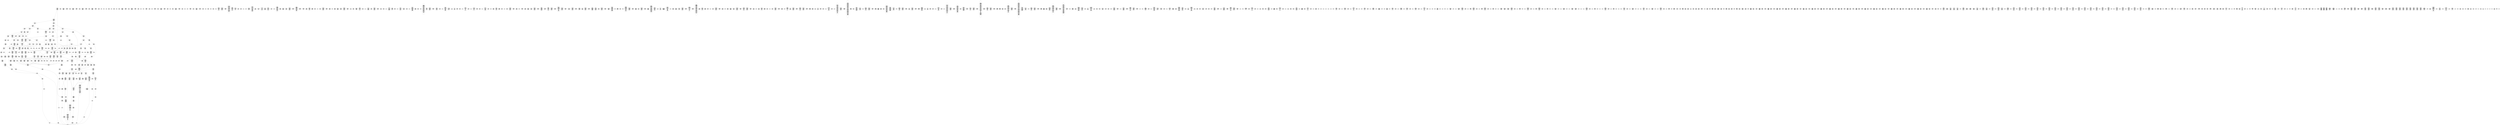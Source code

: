 /* Generated by GvGen v.1.0 (https://www.github.com/stricaud/gvgen) */

digraph G {
compound=true;
   node1 [label="[anywhere]"];
   node2 [label="# 0x0
PUSHX Data
PUSHX Data
MSTORE
PUSHX LogicData
CALLDATASIZE
LT
PUSHX Data
JUMPI
"];
   node3 [label="# 0xd
PUSHX Data
CALLDATALOAD
PUSHX BitData
SHR
PUSHX LogicData
GT
PUSHX Data
JUMPI
"];
   node4 [label="# 0x1e
PUSHX LogicData
GT
PUSHX Data
JUMPI
"];
   node5 [label="# 0x29
PUSHX LogicData
GT
PUSHX Data
JUMPI
"];
   node6 [label="# 0x34
PUSHX LogicData
EQ
PUSHX Data
JUMPI
"];
   node7 [label="# 0x3f
PUSHX LogicData
EQ
PUSHX Data
JUMPI
"];
   node8 [label="# 0x4a
PUSHX LogicData
EQ
PUSHX Data
JUMPI
"];
   node9 [label="# 0x55
PUSHX LogicData
EQ
PUSHX Data
JUMPI
"];
   node10 [label="# 0x60
PUSHX Data
JUMP
"];
   node11 [label="# 0x64
JUMPDEST
PUSHX LogicData
EQ
PUSHX Data
JUMPI
"];
   node12 [label="# 0x70
PUSHX LogicData
EQ
PUSHX Data
JUMPI
"];
   node13 [label="# 0x7b
PUSHX LogicData
EQ
PUSHX Data
JUMPI
"];
   node14 [label="# 0x86
PUSHX Data
JUMP
"];
   node15 [label="# 0x8a
JUMPDEST
PUSHX LogicData
EQ
PUSHX Data
JUMPI
"];
   node16 [label="# 0x96
PUSHX LogicData
EQ
PUSHX Data
JUMPI
"];
   node17 [label="# 0xa1
PUSHX LogicData
EQ
PUSHX Data
JUMPI
"];
   node18 [label="# 0xac
PUSHX LogicData
EQ
PUSHX Data
JUMPI
"];
   node19 [label="# 0xb7
PUSHX LogicData
EQ
PUSHX Data
JUMPI
"];
   node20 [label="# 0xc2
PUSHX LogicData
EQ
PUSHX Data
JUMPI
"];
   node21 [label="# 0xcd
PUSHX Data
JUMP
"];
   node22 [label="# 0xd1
JUMPDEST
PUSHX LogicData
GT
PUSHX Data
JUMPI
"];
   node23 [label="# 0xdd
PUSHX LogicData
GT
PUSHX Data
JUMPI
"];
   node24 [label="# 0xe8
PUSHX LogicData
EQ
PUSHX Data
JUMPI
"];
   node25 [label="# 0xf3
PUSHX LogicData
EQ
PUSHX Data
JUMPI
"];
   node26 [label="# 0xfe
PUSHX LogicData
EQ
PUSHX Data
JUMPI
"];
   node27 [label="# 0x109
PUSHX LogicData
EQ
PUSHX Data
JUMPI
"];
   node28 [label="# 0x114
PUSHX Data
JUMP
"];
   node29 [label="# 0x118
JUMPDEST
PUSHX LogicData
EQ
PUSHX Data
JUMPI
"];
   node30 [label="# 0x124
PUSHX LogicData
EQ
PUSHX Data
JUMPI
"];
   node31 [label="# 0x12f
PUSHX LogicData
EQ
PUSHX Data
JUMPI
"];
   node32 [label="# 0x13a
PUSHX Data
JUMP
"];
   node33 [label="# 0x13e
JUMPDEST
PUSHX LogicData
EQ
PUSHX Data
JUMPI
"];
   node34 [label="# 0x149
PUSHX LogicData
EQ
PUSHX Data
JUMPI
"];
   node35 [label="# 0x154
PUSHX LogicData
EQ
PUSHX Data
JUMPI
"];
   node36 [label="# 0x15f
PUSHX LogicData
EQ
PUSHX Data
JUMPI
"];
   node37 [label="# 0x16a
PUSHX LogicData
EQ
PUSHX Data
JUMPI
"];
   node38 [label="# 0x175
PUSHX LogicData
EQ
PUSHX Data
JUMPI
"];
   node39 [label="# 0x180
JUMPDEST
PUSHX Data
REVERT
"];
   node40 [label="# 0x185
JUMPDEST
CALLVALUE
ISZERO
PUSHX Data
JUMPI
"];
   node41 [label="# 0x18d
PUSHX Data
REVERT
"];
   node42 [label="# 0x191
JUMPDEST
PUSHX Data
PUSHX ArithData
CALLDATASIZE
SUB
ADD
PUSHX Data
PUSHX Data
JUMP
"];
   node43 [label="# 0x1a7
JUMPDEST
PUSHX Data
JUMP
"];
   node44 [label="# 0x1ac
JUMPDEST
PUSHX MemData
MLOAD
PUSHX Data
PUSHX Data
JUMP
"];
   node45 [label="# 0x1b9
JUMPDEST
PUSHX MemData
MLOAD
SUB
RETURN
"];
   node46 [label="# 0x1c2
JUMPDEST
CALLVALUE
ISZERO
PUSHX Data
JUMPI
"];
   node47 [label="# 0x1ca
PUSHX Data
REVERT
"];
   node48 [label="# 0x1ce
JUMPDEST
PUSHX Data
PUSHX ArithData
CALLDATASIZE
SUB
ADD
PUSHX Data
PUSHX Data
JUMP
"];
   node49 [label="# 0x1e4
JUMPDEST
PUSHX Data
JUMP
"];
   node50 [label="# 0x1e9
JUMPDEST
PUSHX MemData
MLOAD
PUSHX Data
PUSHX Data
JUMP
"];
   node51 [label="# 0x1f6
JUMPDEST
PUSHX MemData
MLOAD
SUB
RETURN
"];
   node52 [label="# 0x1ff
JUMPDEST
CALLVALUE
ISZERO
PUSHX Data
JUMPI
"];
   node53 [label="# 0x207
PUSHX Data
REVERT
"];
   node54 [label="# 0x20b
JUMPDEST
PUSHX Data
PUSHX ArithData
CALLDATASIZE
SUB
ADD
PUSHX Data
PUSHX Data
JUMP
"];
   node55 [label="# 0x221
JUMPDEST
PUSHX Data
JUMP
"];
   node56 [label="# 0x226
JUMPDEST
PUSHX MemData
MLOAD
PUSHX Data
PUSHX Data
JUMP
"];
   node57 [label="# 0x233
JUMPDEST
PUSHX MemData
MLOAD
SUB
RETURN
"];
   node58 [label="# 0x23c
JUMPDEST
CALLVALUE
ISZERO
PUSHX Data
JUMPI
"];
   node59 [label="# 0x244
PUSHX Data
REVERT
"];
   node60 [label="# 0x248
JUMPDEST
PUSHX Data
PUSHX ArithData
CALLDATASIZE
SUB
ADD
PUSHX Data
PUSHX Data
JUMP
"];
   node61 [label="# 0x25e
JUMPDEST
PUSHX Data
JUMP
"];
   node62 [label="# 0x263
JUMPDEST
PUSHX MemData
MLOAD
PUSHX Data
PUSHX Data
JUMP
"];
   node63 [label="# 0x270
JUMPDEST
PUSHX MemData
MLOAD
SUB
RETURN
"];
   node64 [label="# 0x279
JUMPDEST
CALLVALUE
ISZERO
PUSHX Data
JUMPI
"];
   node65 [label="# 0x281
PUSHX Data
REVERT
"];
   node66 [label="# 0x285
JUMPDEST
PUSHX Data
PUSHX ArithData
CALLDATASIZE
SUB
ADD
PUSHX Data
PUSHX Data
JUMP
"];
   node67 [label="# 0x29b
JUMPDEST
PUSHX Data
JUMP
"];
   node68 [label="# 0x2a0
JUMPDEST
STOP
"];
   node69 [label="# 0x2a2
JUMPDEST
CALLVALUE
ISZERO
PUSHX Data
JUMPI
"];
   node70 [label="# 0x2aa
PUSHX Data
REVERT
"];
   node71 [label="# 0x2ae
JUMPDEST
PUSHX Data
PUSHX Data
JUMP
"];
   node72 [label="# 0x2b7
JUMPDEST
STOP
"];
   node73 [label="# 0x2b9
JUMPDEST
CALLVALUE
ISZERO
PUSHX Data
JUMPI
"];
   node74 [label="# 0x2c1
PUSHX Data
REVERT
"];
   node75 [label="# 0x2c5
JUMPDEST
PUSHX Data
PUSHX Data
JUMP
"];
   node76 [label="# 0x2ce
JUMPDEST
STOP
"];
   node77 [label="# 0x2d0
JUMPDEST
CALLVALUE
ISZERO
PUSHX Data
JUMPI
"];
   node78 [label="# 0x2d8
PUSHX Data
REVERT
"];
   node79 [label="# 0x2dc
JUMPDEST
PUSHX Data
PUSHX ArithData
CALLDATASIZE
SUB
ADD
PUSHX Data
PUSHX Data
JUMP
"];
   node80 [label="# 0x2f2
JUMPDEST
PUSHX Data
JUMP
"];
   node81 [label="# 0x2f7
JUMPDEST
STOP
"];
   node82 [label="# 0x2f9
JUMPDEST
CALLVALUE
ISZERO
PUSHX Data
JUMPI
"];
   node83 [label="# 0x301
PUSHX Data
REVERT
"];
   node84 [label="# 0x305
JUMPDEST
PUSHX Data
PUSHX ArithData
CALLDATASIZE
SUB
ADD
PUSHX Data
PUSHX Data
JUMP
"];
   node85 [label="# 0x31b
JUMPDEST
PUSHX Data
JUMP
"];
   node86 [label="# 0x320
JUMPDEST
STOP
"];
   node87 [label="# 0x322
JUMPDEST
CALLVALUE
ISZERO
PUSHX Data
JUMPI
"];
   node88 [label="# 0x32a
PUSHX Data
REVERT
"];
   node89 [label="# 0x32e
JUMPDEST
PUSHX Data
PUSHX ArithData
CALLDATASIZE
SUB
ADD
PUSHX Data
PUSHX Data
JUMP
"];
   node90 [label="# 0x344
JUMPDEST
PUSHX Data
JUMP
"];
   node91 [label="# 0x349
JUMPDEST
PUSHX MemData
MLOAD
PUSHX Data
PUSHX Data
JUMP
"];
   node92 [label="# 0x356
JUMPDEST
PUSHX MemData
MLOAD
SUB
RETURN
"];
   node93 [label="# 0x35f
JUMPDEST
CALLVALUE
ISZERO
PUSHX Data
JUMPI
"];
   node94 [label="# 0x367
PUSHX Data
REVERT
"];
   node95 [label="# 0x36b
JUMPDEST
PUSHX Data
PUSHX ArithData
CALLDATASIZE
SUB
ADD
PUSHX Data
PUSHX Data
JUMP
"];
   node96 [label="# 0x381
JUMPDEST
PUSHX Data
JUMP
"];
   node97 [label="# 0x386
JUMPDEST
PUSHX MemData
MLOAD
PUSHX Data
PUSHX Data
JUMP
"];
   node98 [label="# 0x393
JUMPDEST
PUSHX MemData
MLOAD
SUB
RETURN
"];
   node99 [label="# 0x39c
JUMPDEST
CALLVALUE
ISZERO
PUSHX Data
JUMPI
"];
   node100 [label="# 0x3a4
PUSHX Data
REVERT
"];
   node101 [label="# 0x3a8
JUMPDEST
PUSHX Data
PUSHX ArithData
CALLDATASIZE
SUB
ADD
PUSHX Data
PUSHX Data
JUMP
"];
   node102 [label="# 0x3be
JUMPDEST
PUSHX Data
JUMP
"];
   node103 [label="# 0x3c3
JUMPDEST
STOP
"];
   node104 [label="# 0x3c5
JUMPDEST
CALLVALUE
ISZERO
PUSHX Data
JUMPI
"];
   node105 [label="# 0x3cd
PUSHX Data
REVERT
"];
   node106 [label="# 0x3d1
JUMPDEST
PUSHX Data
PUSHX Data
JUMP
"];
   node107 [label="# 0x3da
JUMPDEST
STOP
"];
   node108 [label="# 0x3dc
JUMPDEST
CALLVALUE
ISZERO
PUSHX Data
JUMPI
"];
   node109 [label="# 0x3e4
PUSHX Data
REVERT
"];
   node110 [label="# 0x3e8
JUMPDEST
PUSHX Data
PUSHX Data
JUMP
"];
   node111 [label="# 0x3f1
JUMPDEST
PUSHX MemData
MLOAD
PUSHX Data
PUSHX Data
JUMP
"];
   node112 [label="# 0x3fe
JUMPDEST
PUSHX MemData
MLOAD
SUB
RETURN
"];
   node113 [label="# 0x407
JUMPDEST
CALLVALUE
ISZERO
PUSHX Data
JUMPI
"];
   node114 [label="# 0x40f
PUSHX Data
REVERT
"];
   node115 [label="# 0x413
JUMPDEST
PUSHX Data
PUSHX ArithData
CALLDATASIZE
SUB
ADD
PUSHX Data
PUSHX Data
JUMP
"];
   node116 [label="# 0x429
JUMPDEST
PUSHX Data
JUMP
"];
   node117 [label="# 0x42e
JUMPDEST
STOP
"];
   node118 [label="# 0x430
JUMPDEST
CALLVALUE
ISZERO
PUSHX Data
JUMPI
"];
   node119 [label="# 0x438
PUSHX Data
REVERT
"];
   node120 [label="# 0x43c
JUMPDEST
PUSHX Data
PUSHX Data
JUMP
"];
   node121 [label="# 0x445
JUMPDEST
PUSHX MemData
MLOAD
PUSHX Data
PUSHX Data
JUMP
"];
   node122 [label="# 0x452
JUMPDEST
PUSHX MemData
MLOAD
SUB
RETURN
"];
   node123 [label="# 0x45b
JUMPDEST
PUSHX Data
PUSHX ArithData
CALLDATASIZE
SUB
ADD
PUSHX Data
PUSHX Data
JUMP
"];
   node124 [label="# 0x470
JUMPDEST
PUSHX Data
JUMP
"];
   node125 [label="# 0x475
JUMPDEST
PUSHX MemData
MLOAD
PUSHX Data
PUSHX Data
JUMP
"];
   node126 [label="# 0x482
JUMPDEST
PUSHX MemData
MLOAD
SUB
RETURN
"];
   node127 [label="# 0x48b
JUMPDEST
CALLVALUE
ISZERO
PUSHX Data
JUMPI
"];
   node128 [label="# 0x493
PUSHX Data
REVERT
"];
   node129 [label="# 0x497
JUMPDEST
PUSHX Data
PUSHX ArithData
CALLDATASIZE
SUB
ADD
PUSHX Data
PUSHX Data
JUMP
"];
   node130 [label="# 0x4ad
JUMPDEST
PUSHX Data
JUMP
"];
   node131 [label="# 0x4b2
JUMPDEST
STOP
"];
   node132 [label="# 0x4b4
JUMPDEST
CALLVALUE
ISZERO
PUSHX Data
JUMPI
"];
   node133 [label="# 0x4bc
PUSHX Data
REVERT
"];
   node134 [label="# 0x4c0
JUMPDEST
PUSHX Data
PUSHX ArithData
CALLDATASIZE
SUB
ADD
PUSHX Data
PUSHX Data
JUMP
"];
   node135 [label="# 0x4d6
JUMPDEST
PUSHX Data
JUMP
"];
   node136 [label="# 0x4db
JUMPDEST
PUSHX MemData
MLOAD
PUSHX Data
PUSHX Data
JUMP
"];
   node137 [label="# 0x4e8
JUMPDEST
PUSHX MemData
MLOAD
SUB
RETURN
"];
   node138 [label="# 0x4f1
JUMPDEST
CALLVALUE
ISZERO
PUSHX Data
JUMPI
"];
   node139 [label="# 0x4f9
PUSHX Data
REVERT
"];
   node140 [label="# 0x4fd
JUMPDEST
PUSHX Data
PUSHX ArithData
CALLDATASIZE
SUB
ADD
PUSHX Data
PUSHX Data
JUMP
"];
   node141 [label="# 0x513
JUMPDEST
PUSHX Data
JUMP
"];
   node142 [label="# 0x518
JUMPDEST
STOP
"];
   node143 [label="# 0x51a
JUMPDEST
CALLVALUE
ISZERO
PUSHX Data
JUMPI
"];
   node144 [label="# 0x522
PUSHX Data
REVERT
"];
   node145 [label="# 0x526
JUMPDEST
PUSHX Data
PUSHX Data
JUMP
"];
   node146 [label="# 0x52f
JUMPDEST
STOP
"];
   node147 [label="# 0x531
JUMPDEST
CALLVALUE
ISZERO
PUSHX Data
JUMPI
"];
   node148 [label="# 0x539
PUSHX Data
REVERT
"];
   node149 [label="# 0x53d
JUMPDEST
PUSHX Data
PUSHX Data
JUMP
"];
   node150 [label="# 0x546
JUMPDEST
PUSHX MemData
MLOAD
PUSHX Data
PUSHX Data
JUMP
"];
   node151 [label="# 0x553
JUMPDEST
PUSHX MemData
MLOAD
SUB
RETURN
"];
   node152 [label="# 0x55c
JUMPDEST
CALLVALUE
ISZERO
PUSHX Data
JUMPI
"];
   node153 [label="# 0x564
PUSHX Data
REVERT
"];
   node154 [label="# 0x568
JUMPDEST
PUSHX Data
PUSHX ArithData
CALLDATASIZE
SUB
ADD
PUSHX Data
PUSHX Data
JUMP
"];
   node155 [label="# 0x57e
JUMPDEST
PUSHX Data
JUMP
"];
   node156 [label="# 0x583
JUMPDEST
PUSHX MemData
MLOAD
PUSHX Data
PUSHX Data
JUMP
"];
   node157 [label="# 0x590
JUMPDEST
PUSHX MemData
MLOAD
SUB
RETURN
"];
   node158 [label="# 0x599
JUMPDEST
CALLVALUE
ISZERO
PUSHX Data
JUMPI
"];
   node159 [label="# 0x5a1
PUSHX Data
REVERT
"];
   node160 [label="# 0x5a5
JUMPDEST
PUSHX Data
PUSHX ArithData
CALLDATASIZE
SUB
ADD
PUSHX Data
PUSHX Data
JUMP
"];
   node161 [label="# 0x5bb
JUMPDEST
PUSHX Data
JUMP
"];
   node162 [label="# 0x5c0
JUMPDEST
STOP
"];
   node163 [label="# 0x5c2
JUMPDEST
CALLVALUE
ISZERO
PUSHX Data
JUMPI
"];
   node164 [label="# 0x5ca
PUSHX Data
REVERT
"];
   node165 [label="# 0x5ce
JUMPDEST
PUSHX Data
PUSHX ArithData
CALLDATASIZE
SUB
ADD
PUSHX Data
PUSHX Data
JUMP
"];
   node166 [label="# 0x5e4
JUMPDEST
PUSHX Data
JUMP
"];
   node167 [label="# 0x5e9
JUMPDEST
STOP
"];
   node168 [label="# 0x5eb
JUMPDEST
CALLVALUE
ISZERO
PUSHX Data
JUMPI
"];
   node169 [label="# 0x5f3
PUSHX Data
REVERT
"];
   node170 [label="# 0x5f7
JUMPDEST
PUSHX Data
PUSHX ArithData
CALLDATASIZE
SUB
ADD
PUSHX Data
PUSHX Data
JUMP
"];
   node171 [label="# 0x60d
JUMPDEST
PUSHX Data
JUMP
"];
   node172 [label="# 0x612
JUMPDEST
STOP
"];
   node173 [label="# 0x614
JUMPDEST
PUSHX BitData
PUSHX BitData
AND
PUSHX BitData
AND
EQ
ISZERO
PUSHX Data
JUMPI
"];
   node174 [label="# 0x64b
PUSHX MemData
MLOAD
PUSHX Data
MSTORE
PUSHX ArithData
ADD
PUSHX Data
PUSHX Data
JUMP
"];
   node175 [label="# 0x67c
JUMPDEST
PUSHX MemData
MLOAD
SUB
REVERT
"];
   node176 [label="# 0x685
JUMPDEST
PUSHX ArithData
MSTORE
PUSHX ArithData
ADD
MSTORE
PUSHX ArithData
ADD
PUSHX Data
SHA3
PUSHX ArithData
PUSHX BitData
AND
PUSHX BitData
AND
MSTORE
PUSHX ArithData
ADD
MSTORE
PUSHX ArithData
ADD
PUSHX Data
SHA3
SLOAD
JUMP
"];
   node177 [label="# 0x6dd
JUMPDEST
PUSHX Data
PUSHX BitData
PUSHX BitData
NOT
AND
PUSHX BitData
NOT
AND
EQ
PUSHX Data
JUMPI
"];
   node178 [label="# 0x746
PUSHX BitData
PUSHX BitData
NOT
AND
PUSHX BitData
NOT
AND
EQ
"];
   node179 [label="# 0x7a8
JUMPDEST
PUSHX Data
JUMPI
"];
   node180 [label="# 0x7ae
PUSHX Data
PUSHX Data
JUMP
"];
   node181 [label="# 0x7b7
JUMPDEST
"];
   node182 [label="# 0x7b8
JUMPDEST
JUMP
"];
   node183 [label="# 0x7bf
JUMPDEST
PUSHX Data
PUSHX StorData
SLOAD
PUSHX Data
PUSHX Data
JUMP
"];
   node184 [label="# 0x7ce
JUMPDEST
PUSHX ArithData
ADD
PUSHX ArithData
DIV
MUL
PUSHX ArithData
ADD
PUSHX MemData
MLOAD
ADD
PUSHX Data
MSTORE
MSTORE
PUSHX ArithData
ADD
SLOAD
PUSHX Data
PUSHX Data
JUMP
"];
   node185 [label="# 0x7fa
JUMPDEST
ISZERO
PUSHX Data
JUMPI
"];
   node186 [label="# 0x801
PUSHX LogicData
LT
PUSHX Data
JUMPI
"];
   node187 [label="# 0x809
PUSHX ArithData
SLOAD
DIV
MUL
MSTORE
PUSHX ArithData
ADD
PUSHX Data
JUMP
"];
   node188 [label="# 0x81c
JUMPDEST
ADD
PUSHX Data
MSTORE
PUSHX Data
PUSHX Data
SHA3
"];
   node189 [label="# 0x82a
JUMPDEST
SLOAD
MSTORE
PUSHX ArithData
ADD
PUSHX ArithData
ADD
GT
PUSHX Data
JUMPI
"];
   node190 [label="# 0x83e
SUB
PUSHX BitData
AND
ADD
"];
   node191 [label="# 0x847
JUMPDEST
JUMP
"];
   node192 [label="# 0x853
JUMPDEST
PUSHX Data
PUSHX Data
PUSHX ArithData
PUSHX BitData
AND
PUSHX BitData
AND
MSTORE
PUSHX ArithData
ADD
MSTORE
PUSHX ArithData
ADD
PUSHX Data
SHA3
SLOAD
JUMP
"];
   node193 [label="# 0x89c
JUMPDEST
PUSHX Data
PUSHX Data
JUMP
"];
   node194 [label="# 0x8a4
JUMPDEST
PUSHX BitData
AND
PUSHX Data
PUSHX Data
JUMP
"];
   node195 [label="# 0x8c2
JUMPDEST
PUSHX BitData
AND
EQ
PUSHX Data
JUMPI
"];
   node196 [label="# 0x8de
PUSHX MemData
MLOAD
PUSHX Data
MSTORE
PUSHX ArithData
ADD
PUSHX Data
PUSHX Data
JUMP
"];
   node197 [label="# 0x90f
JUMPDEST
PUSHX MemData
MLOAD
SUB
REVERT
"];
   node198 [label="# 0x918
JUMPDEST
PUSHX Data
PUSHX ArithData
PUSHX BitData
AND
PUSHX BitData
AND
MSTORE
PUSHX ArithData
ADD
MSTORE
PUSHX ArithData
ADD
PUSHX Data
SHA3
SSTORE
JUMP
"];
   node199 [label="# 0x960
JUMPDEST
PUSHX Data
PUSHX Data
JUMP
"];
   node200 [label="# 0x968
JUMPDEST
PUSHX BitData
AND
PUSHX Data
PUSHX Data
JUMP
"];
   node201 [label="# 0x986
JUMPDEST
PUSHX BitData
AND
EQ
PUSHX Data
JUMPI
"];
   node202 [label="# 0x9a2
PUSHX MemData
MLOAD
PUSHX Data
MSTORE
PUSHX ArithData
ADD
PUSHX Data
PUSHX Data
JUMP
"];
   node203 [label="# 0x9d3
JUMPDEST
PUSHX MemData
MLOAD
SUB
REVERT
"];
   node204 [label="# 0x9dc
JUMPDEST
PUSHX StorData
PUSHX ArithData
SLOAD
PUSHX ArithData
EXP
DIV
PUSHX BitData
AND
ISZERO
PUSHX StorData
PUSHX ArithData
PUSHX ArithData
EXP
SLOAD
PUSHX ArithData
MUL
NOT
AND
ISZERO
ISZERO
MUL
OR
SSTORE
JUMP
"];
   node205 [label="# 0xa08
JUMPDEST
PUSHX Data
PUSHX Data
JUMP
"];
   node206 [label="# 0xa10
JUMPDEST
PUSHX BitData
AND
PUSHX Data
PUSHX Data
JUMP
"];
   node207 [label="# 0xa2e
JUMPDEST
PUSHX BitData
AND
EQ
PUSHX Data
JUMPI
"];
   node208 [label="# 0xa4a
PUSHX MemData
MLOAD
PUSHX Data
MSTORE
PUSHX ArithData
ADD
PUSHX Data
PUSHX Data
JUMP
"];
   node209 [label="# 0xa7b
JUMPDEST
PUSHX MemData
MLOAD
SUB
REVERT
"];
   node210 [label="# 0xa84
JUMPDEST
CALLER
PUSHX BitData
AND
PUSHX ArithData
SELFBALANCE
ISZERO
MUL
PUSHX MemData
MLOAD
PUSHX Data
PUSHX MemData
MLOAD
SUB
CALL
ISZERO
ISZERO
PUSHX Data
JUMPI
"];
   node211 [label="# 0xac1
RETURNDATASIZE
PUSHX Data
RETURNDATACOPY
RETURNDATASIZE
PUSHX Data
REVERT
"];
   node212 [label="# 0xaca
JUMPDEST
JUMP
"];
   node213 [label="# 0xacd
JUMPDEST
PUSHX Data
PUSHX Data
JUMP
"];
   node214 [label="# 0xad5
JUMPDEST
PUSHX BitData
AND
PUSHX BitData
AND
EQ
PUSHX Data
JUMPI
"];
   node215 [label="# 0xb09
PUSHX Data
PUSHX Data
PUSHX Data
JUMP
"];
   node216 [label="# 0xb15
JUMPDEST
PUSHX Data
JUMP
"];
   node217 [label="# 0xb1a
JUMPDEST
"];
   node218 [label="# 0xb1b
JUMPDEST
PUSHX Data
JUMPI
"];
   node219 [label="# 0xb20
PUSHX MemData
MLOAD
PUSHX Data
MSTORE
PUSHX ArithData
ADD
PUSHX Data
PUSHX Data
JUMP
"];
   node220 [label="# 0xb51
JUMPDEST
PUSHX MemData
MLOAD
SUB
REVERT
"];
   node221 [label="# 0xb5a
JUMPDEST
PUSHX Data
PUSHX Data
JUMP
"];
   node222 [label="# 0xb67
JUMPDEST
JUMP
"];
   node223 [label="# 0xb6e
JUMPDEST
PUSHX Data
PUSHX Data
JUMP
"];
   node224 [label="# 0xb76
JUMPDEST
PUSHX BitData
AND
PUSHX Data
PUSHX Data
JUMP
"];
   node225 [label="# 0xb94
JUMPDEST
PUSHX BitData
AND
EQ
PUSHX Data
JUMPI
"];
   node226 [label="# 0xbb0
PUSHX MemData
MLOAD
PUSHX Data
MSTORE
PUSHX ArithData
ADD
PUSHX Data
PUSHX Data
JUMP
"];
   node227 [label="# 0xbe1
JUMPDEST
PUSHX MemData
MLOAD
SUB
REVERT
"];
   node228 [label="# 0xbea
JUMPDEST
PUSHX Data
"];
   node229 [label="# 0xbed
JUMPDEST
LT
ISZERO
PUSHX Data
JUMPI
"];
   node230 [label="# 0xbf9
PUSHX StorData
PUSHX Data
SLOAD
PUSHX Data
PUSHX Data
JUMP
"];
   node231 [label="# 0xc0b
JUMPDEST
SSTORE
PUSHX StorData
SLOAD
PUSHX StorData
SLOAD
LT
PUSHX Data
JUMPI
"];
   node232 [label="# 0xc21
PUSHX Data
PUSHX Data
JUMP
"];
   node233 [label="# 0xc28
JUMPDEST
"];
   node234 [label="# 0xc29
JUMPDEST
PUSHX ArithData
MUL
ADD
CALLDATALOAD
PUSHX Data
PUSHX Data
JUMP
"];
   node235 [label="# 0xc3a
JUMPDEST
GT
ISZERO
PUSHX Data
JUMPI
"];
   node236 [label="# 0xc41
PUSHX MemData
MLOAD
PUSHX Data
MSTORE
PUSHX ArithData
ADD
PUSHX Data
PUSHX Data
JUMP
"];
   node237 [label="# 0xc72
JUMPDEST
PUSHX MemData
MLOAD
SUB
REVERT
"];
   node238 [label="# 0xc7b
JUMPDEST
LT
PUSHX Data
JUMPI
"];
   node239 [label="# 0xc86
PUSHX Data
PUSHX Data
JUMP
"];
   node240 [label="# 0xc8d
JUMPDEST
"];
   node241 [label="# 0xc8e
JUMPDEST
PUSHX ArithData
MUL
ADD
CALLDATALOAD
PUSHX StorData
SLOAD
PUSHX Data
PUSHX Data
JUMP
"];
   node242 [label="# 0xca2
JUMPDEST
PUSHX Data
SSTORE
PUSHX Data
LT
PUSHX Data
JUMPI
"];
   node243 [label="# 0xcb6
PUSHX Data
PUSHX Data
JUMP
"];
   node244 [label="# 0xcbd
JUMPDEST
"];
   node245 [label="# 0xcbe
JUMPDEST
PUSHX ArithData
MUL
ADD
PUSHX ArithData
ADD
PUSHX Data
PUSHX Data
JUMP
"];
   node246 [label="# 0xcd3
JUMPDEST
PUSHX StorData
SLOAD
LT
PUSHX Data
JUMPI
"];
   node247 [label="# 0xce1
PUSHX Data
PUSHX Data
JUMP
"];
   node248 [label="# 0xce8
JUMPDEST
"];
   node249 [label="# 0xce9
JUMPDEST
PUSHX ArithData
MUL
ADD
CALLDATALOAD
PUSHX MemData
MLOAD
PUSHX ArithData
ADD
PUSHX Data
MSTORE
PUSHX Data
MSTORE
PUSHX Data
JUMP
"];
   node250 [label="# 0xd05
JUMPDEST
PUSHX Data
PUSHX Data
JUMP
"];
   node251 [label="# 0xd10
JUMPDEST
PUSHX Data
JUMP
"];
   node252 [label="# 0xd18
JUMPDEST
JUMP
"];
   node253 [label="# 0xd1f
JUMPDEST
PUSHX Data
PUSHX Data
PUSHX ArithData
PUSHX BitData
AND
PUSHX BitData
AND
MSTORE
PUSHX ArithData
ADD
MSTORE
PUSHX ArithData
ADD
PUSHX Data
SHA3
PUSHX ArithData
MSTORE
PUSHX ArithData
ADD
MSTORE
PUSHX ArithData
ADD
PUSHX Data
SHA3
PUSHX ArithData
SLOAD
PUSHX ArithData
EXP
DIV
PUSHX BitData
AND
JUMP
"];
   node254 [label="# 0xd87
JUMPDEST
PUSHX Data
MLOAD
MLOAD
EQ
PUSHX Data
JUMPI
"];
   node255 [label="# 0xd93
PUSHX MemData
MLOAD
PUSHX Data
MSTORE
PUSHX ArithData
ADD
PUSHX Data
PUSHX Data
JUMP
"];
   node256 [label="# 0xdc4
JUMPDEST
PUSHX MemData
MLOAD
SUB
REVERT
"];
   node257 [label="# 0xdcd
JUMPDEST
PUSHX Data
MLOAD
PUSHX LogicData
GT
ISZERO
PUSHX Data
JUMPI
"];
   node258 [label="# 0xde2
PUSHX Data
PUSHX Data
JUMP
"];
   node259 [label="# 0xde9
JUMPDEST
"];
   node260 [label="# 0xdea
JUMPDEST
PUSHX MemData
MLOAD
MSTORE
PUSHX ArithData
MUL
PUSHX ArithData
ADD
ADD
PUSHX Data
MSTORE
ISZERO
PUSHX Data
JUMPI
"];
   node261 [label="# 0xe04
PUSHX ArithData
ADD
PUSHX ArithData
MUL
CALLDATASIZE
CALLDATACOPY
ADD
"];
   node262 [label="# 0xe18
JUMPDEST
PUSHX Data
"];
   node263 [label="# 0xe1e
JUMPDEST
MLOAD
LT
ISZERO
PUSHX Data
JUMPI
"];
   node264 [label="# 0xe28
PUSHX Data
MLOAD
LT
PUSHX Data
JUMPI
"];
   node265 [label="# 0xe35
PUSHX Data
PUSHX Data
JUMP
"];
   node266 [label="# 0xe3c
JUMPDEST
"];
   node267 [label="# 0xe3d
JUMPDEST
PUSHX ArithData
MUL
PUSHX ArithData
ADD
ADD
MLOAD
MLOAD
LT
PUSHX Data
JUMPI
"];
   node268 [label="# 0xe50
PUSHX Data
PUSHX Data
JUMP
"];
   node269 [label="# 0xe57
JUMPDEST
"];
   node270 [label="# 0xe58
JUMPDEST
PUSHX ArithData
MUL
PUSHX ArithData
ADD
ADD
MLOAD
PUSHX Data
JUMP
"];
   node271 [label="# 0xe65
JUMPDEST
MLOAD
LT
PUSHX Data
JUMPI
"];
   node272 [label="# 0xe70
PUSHX Data
PUSHX Data
JUMP
"];
   node273 [label="# 0xe77
JUMPDEST
"];
   node274 [label="# 0xe78
JUMPDEST
PUSHX ArithData
MUL
PUSHX ArithData
ADD
ADD
MSTORE
PUSHX Data
PUSHX Data
JUMP
"];
   node275 [label="# 0xe8e
JUMPDEST
PUSHX Data
JUMP
"];
   node276 [label="# 0xe95
JUMPDEST
JUMP
"];
   node277 [label="# 0xea0
JUMPDEST
PUSHX Data
PUSHX Data
JUMP
"];
   node278 [label="# 0xea8
JUMPDEST
PUSHX BitData
AND
PUSHX BitData
AND
EQ
PUSHX Data
JUMPI
"];
   node279 [label="# 0xedc
PUSHX Data
PUSHX Data
PUSHX Data
JUMP
"];
   node280 [label="# 0xee8
JUMPDEST
PUSHX Data
JUMP
"];
   node281 [label="# 0xeed
JUMPDEST
"];
   node282 [label="# 0xeee
JUMPDEST
PUSHX Data
JUMPI
"];
   node283 [label="# 0xef3
PUSHX MemData
MLOAD
PUSHX Data
MSTORE
PUSHX ArithData
ADD
PUSHX Data
PUSHX Data
JUMP
"];
   node284 [label="# 0xf24
JUMPDEST
PUSHX MemData
MLOAD
SUB
REVERT
"];
   node285 [label="# 0xf2d
JUMPDEST
PUSHX Data
PUSHX Data
JUMP
"];
   node286 [label="# 0xf38
JUMPDEST
JUMP
"];
   node287 [label="# 0xf3d
JUMPDEST
PUSHX Data
PUSHX Data
JUMP
"];
   node288 [label="# 0xf45
JUMPDEST
PUSHX BitData
AND
PUSHX Data
PUSHX Data
JUMP
"];
   node289 [label="# 0xf63
JUMPDEST
PUSHX BitData
AND
EQ
PUSHX Data
JUMPI
"];
   node290 [label="# 0xf7f
PUSHX MemData
MLOAD
PUSHX Data
MSTORE
PUSHX ArithData
ADD
PUSHX Data
PUSHX Data
JUMP
"];
   node291 [label="# 0xfb0
JUMPDEST
PUSHX MemData
MLOAD
SUB
REVERT
"];
   node292 [label="# 0xfb9
JUMPDEST
PUSHX Data
PUSHX Data
PUSHX Data
JUMP
"];
   node293 [label="# 0xfc3
JUMPDEST
JUMP
"];
   node294 [label="# 0xfc5
JUMPDEST
PUSHX Data
PUSHX StorData
PUSHX ArithData
SLOAD
PUSHX ArithData
EXP
DIV
PUSHX BitData
AND
JUMP
"];
   node295 [label="# 0xfef
JUMPDEST
PUSHX Data
PUSHX Data
JUMP
"];
   node296 [label="# 0xff7
JUMPDEST
PUSHX BitData
AND
PUSHX Data
PUSHX Data
JUMP
"];
   node297 [label="# 0x1015
JUMPDEST
PUSHX BitData
AND
EQ
PUSHX Data
JUMPI
"];
   node298 [label="# 0x1031
PUSHX MemData
MLOAD
PUSHX Data
MSTORE
PUSHX ArithData
ADD
PUSHX Data
PUSHX Data
JUMP
"];
   node299 [label="# 0x1062
JUMPDEST
PUSHX MemData
MLOAD
SUB
REVERT
"];
   node300 [label="# 0x106b
JUMPDEST
PUSHX Data
SSTORE
PUSHX Data
PUSHX StorData
SLOAD
PUSHX MemData
MLOAD
PUSHX Data
PUSHX Data
JUMP
"];
   node301 [label="# 0x10a3
JUMPDEST
PUSHX MemData
MLOAD
SUB
LOGX
JUMP
"];
   node302 [label="# 0x10ae
JUMPDEST
PUSHX Data
PUSHX StorData
SLOAD
JUMP
"];
   node303 [label="# 0x10b8
JUMPDEST
PUSHX Data
CALLER
PUSHX BitData
AND
ORIGIN
PUSHX BitData
AND
EQ
PUSHX Data
JUMPI
"];
   node304 [label="# 0x10ee
PUSHX MemData
MLOAD
PUSHX Data
MSTORE
PUSHX ArithData
ADD
PUSHX Data
PUSHX Data
JUMP
"];
   node305 [label="# 0x111f
JUMPDEST
PUSHX MemData
MLOAD
SUB
REVERT
"];
   node306 [label="# 0x1128
JUMPDEST
PUSHX LogicData
ISZERO
ISZERO
PUSHX StorData
PUSHX ArithData
SLOAD
PUSHX ArithData
EXP
DIV
PUSHX BitData
AND
ISZERO
ISZERO
EQ
PUSHX Data
JUMPI
"];
   node307 [label="# 0x1144
PUSHX MemData
MLOAD
PUSHX Data
MSTORE
PUSHX ArithData
ADD
PUSHX Data
PUSHX Data
JUMP
"];
   node308 [label="# 0x1175
JUMPDEST
PUSHX MemData
MLOAD
SUB
REVERT
"];
   node309 [label="# 0x117e
JUMPDEST
PUSHX LogicData
GT
ISZERO
PUSHX Data
JUMPI
"];
   node310 [label="# 0x1188
PUSHX MemData
MLOAD
PUSHX Data
MSTORE
PUSHX ArithData
ADD
PUSHX Data
PUSHX Data
JUMP
"];
   node311 [label="# 0x11b9
JUMPDEST
PUSHX MemData
MLOAD
SUB
REVERT
"];
   node312 [label="# 0x11c2
JUMPDEST
PUSHX Data
PUSHX StorData
SLOAD
PUSHX Data
PUSHX Data
JUMP
"];
   node313 [label="# 0x11d5
JUMPDEST
CALLVALUE
LT
ISZERO
PUSHX Data
JUMPI
"];
   node314 [label="# 0x11dd
PUSHX MemData
MLOAD
PUSHX Data
MSTORE
PUSHX ArithData
ADD
PUSHX Data
PUSHX Data
JUMP
"];
   node315 [label="# 0x120e
JUMPDEST
PUSHX MemData
MLOAD
SUB
REVERT
"];
   node316 [label="# 0x1217
JUMPDEST
PUSHX Data
PUSHX StorData
SLOAD
PUSHX StorData
PUSHX Data
SLOAD
PUSHX Data
PUSHX Data
JUMP
"];
   node317 [label="# 0x1231
JUMPDEST
SSTORE
PUSHX StorData
SLOAD
PUSHX StorData
SLOAD
PUSHX Data
PUSHX Data
JUMP
"];
   node318 [label="# 0x1247
JUMPDEST
GT
ISZERO
PUSHX Data
JUMPI
"];
   node319 [label="# 0x124e
PUSHX MemData
MLOAD
PUSHX Data
MSTORE
PUSHX ArithData
ADD
PUSHX Data
PUSHX Data
JUMP
"];
   node320 [label="# 0x127f
JUMPDEST
PUSHX MemData
MLOAD
SUB
REVERT
"];
   node321 [label="# 0x1288
JUMPDEST
PUSHX StorData
SLOAD
PUSHX Data
PUSHX Data
JUMP
"];
   node322 [label="# 0x1296
JUMPDEST
PUSHX Data
SSTORE
PUSHX Data
CALLER
PUSHX StorData
SLOAD
PUSHX MemData
MLOAD
PUSHX ArithData
ADD
PUSHX Data
MSTORE
PUSHX Data
MSTORE
PUSHX Data
JUMP
"];
   node323 [label="# 0x12b9
JUMPDEST
JUMP
"];
   node324 [label="# 0x12c3
JUMPDEST
PUSHX Data
PUSHX Data
PUSHX Data
JUMP
"];
   node325 [label="# 0x12ce
JUMPDEST
PUSHX Data
JUMP
"];
   node326 [label="# 0x12d5
JUMPDEST
JUMP
"];
   node327 [label="# 0x12d9
JUMPDEST
PUSHX Data
PUSHX LogicData
ISZERO
ISZERO
PUSHX StorData
PUSHX ArithData
SLOAD
PUSHX ArithData
EXP
DIV
PUSHX BitData
AND
ISZERO
ISZERO
EQ
PUSHX Data
JUMPI
"];
   node328 [label="# 0x12f7
PUSHX MemData
MLOAD
PUSHX Data
MSTORE
PUSHX ArithData
ADD
PUSHX Data
PUSHX Data
JUMP
"];
   node329 [label="# 0x1328
JUMPDEST
PUSHX MemData
MLOAD
SUB
REVERT
"];
   node330 [label="# 0x1331
JUMPDEST
PUSHX Data
PUSHX Data
CALLER
PUSHX Data
JUMP
"];
   node331 [label="# 0x133d
JUMPDEST
GT
PUSHX Data
JUMPI
"];
   node332 [label="# 0x1343
PUSHX MemData
MLOAD
PUSHX Data
MSTORE
PUSHX ArithData
ADD
PUSHX Data
PUSHX Data
JUMP
"];
   node333 [label="# 0x1374
JUMPDEST
PUSHX MemData
MLOAD
SUB
REVERT
"];
   node334 [label="# 0x137d
JUMPDEST
PUSHX Data
CALLER
PUSHX Data
PUSHX Data
JUMP
"];
   node335 [label="# 0x1389
JUMPDEST
PUSHX Data
PUSHX StorData
PUSHX ArithData
SLOAD
PUSHX ArithData
EXP
DIV
PUSHX BitData
AND
PUSHX Data
PUSHX BitData
AND
PUSHX BitData
CALLER
PUSHX MemData
MLOAD
PUSHX BitData
AND
PUSHX BitData
SHL
MSTORE
PUSHX ArithData
ADD
PUSHX Data
PUSHX Data
JUMP
"];
   node336 [label="# 0x13ef
JUMPDEST
PUSHX Data
PUSHX MemData
MLOAD
SUB
PUSHX Data
EXTCODESIZE
ISZERO
ISZERO
PUSHX Data
JUMPI
"];
   node337 [label="# 0x1405
PUSHX Data
REVERT
"];
   node338 [label="# 0x1409
JUMPDEST
GAS
CALL
ISZERO
ISZERO
PUSHX Data
JUMPI
"];
   node339 [label="# 0x1414
RETURNDATASIZE
PUSHX Data
RETURNDATACOPY
RETURNDATASIZE
PUSHX Data
REVERT
"];
   node340 [label="# 0x141d
JUMPDEST
PUSHX MemData
MLOAD
RETURNDATASIZE
PUSHX BitData
NOT
PUSHX ArithData
ADD
AND
ADD
PUSHX Data
MSTORE
ADD
PUSHX Data
PUSHX Data
JUMP
"];
   node341 [label="# 0x1441
JUMPDEST
JUMP
"];
   node342 [label="# 0x144f
JUMPDEST
PUSHX Data
PUSHX Data
JUMP
"];
   node343 [label="# 0x1457
JUMPDEST
PUSHX BitData
AND
PUSHX Data
PUSHX Data
JUMP
"];
   node344 [label="# 0x1475
JUMPDEST
PUSHX BitData
AND
EQ
PUSHX Data
JUMPI
"];
   node345 [label="# 0x1491
PUSHX MemData
MLOAD
PUSHX Data
MSTORE
PUSHX ArithData
ADD
PUSHX Data
PUSHX Data
JUMP
"];
   node346 [label="# 0x14c2
JUMPDEST
PUSHX MemData
MLOAD
SUB
REVERT
"];
   node347 [label="# 0x14cb
JUMPDEST
PUSHX StorData
PUSHX ArithData
PUSHX ArithData
EXP
SLOAD
PUSHX ArithData
MUL
NOT
AND
PUSHX BitData
AND
MUL
OR
SSTORE
JUMP
"];
   node348 [label="# 0x150f
JUMPDEST
PUSHX Data
PUSHX Data
JUMP
"];
   node349 [label="# 0x1517
JUMPDEST
PUSHX BitData
AND
PUSHX Data
PUSHX Data
JUMP
"];
   node350 [label="# 0x1535
JUMPDEST
PUSHX BitData
AND
EQ
PUSHX Data
JUMPI
"];
   node351 [label="# 0x1551
PUSHX MemData
MLOAD
PUSHX Data
MSTORE
PUSHX ArithData
ADD
PUSHX Data
PUSHX Data
JUMP
"];
   node352 [label="# 0x1582
JUMPDEST
PUSHX MemData
MLOAD
SUB
REVERT
"];
   node353 [label="# 0x158b
JUMPDEST
PUSHX StorData
PUSHX ArithData
SLOAD
PUSHX ArithData
EXP
DIV
PUSHX BitData
AND
ISZERO
PUSHX StorData
PUSHX ArithData
PUSHX ArithData
EXP
SLOAD
PUSHX ArithData
MUL
NOT
AND
ISZERO
ISZERO
MUL
OR
SSTORE
JUMP
"];
   node354 [label="# 0x15b7
JUMPDEST
PUSHX Data
PUSHX StorData
SLOAD
JUMP
"];
   node355 [label="# 0x15c1
JUMPDEST
PUSHX Data
PUSHX Data
PUSHX ArithData
PUSHX BitData
AND
PUSHX BitData
AND
MSTORE
PUSHX ArithData
ADD
MSTORE
PUSHX ArithData
ADD
PUSHX Data
SHA3
PUSHX ArithData
PUSHX BitData
AND
PUSHX BitData
AND
MSTORE
PUSHX ArithData
ADD
MSTORE
PUSHX ArithData
ADD
PUSHX Data
SHA3
PUSHX ArithData
SLOAD
PUSHX ArithData
EXP
DIV
PUSHX BitData
AND
JUMP
"];
   node356 [label="# 0x1655
JUMPDEST
PUSHX Data
PUSHX Data
JUMP
"];
   node357 [label="# 0x165d
JUMPDEST
PUSHX BitData
AND
PUSHX BitData
AND
EQ
PUSHX Data
JUMPI
"];
   node358 [label="# 0x1691
PUSHX Data
PUSHX Data
PUSHX Data
JUMP
"];
   node359 [label="# 0x169d
JUMPDEST
PUSHX Data
JUMP
"];
   node360 [label="# 0x16a2
JUMPDEST
"];
   node361 [label="# 0x16a3
JUMPDEST
PUSHX Data
JUMPI
"];
   node362 [label="# 0x16a8
PUSHX MemData
MLOAD
PUSHX Data
MSTORE
PUSHX ArithData
ADD
PUSHX Data
PUSHX Data
JUMP
"];
   node363 [label="# 0x16d9
JUMPDEST
PUSHX MemData
MLOAD
SUB
REVERT
"];
   node364 [label="# 0x16e2
JUMPDEST
PUSHX Data
PUSHX Data
JUMP
"];
   node365 [label="# 0x16ef
JUMPDEST
JUMP
"];
   node366 [label="# 0x16f6
JUMPDEST
PUSHX Data
PUSHX Data
JUMP
"];
   node367 [label="# 0x16fe
JUMPDEST
PUSHX BitData
AND
PUSHX Data
PUSHX Data
JUMP
"];
   node368 [label="# 0x171c
JUMPDEST
PUSHX BitData
AND
EQ
PUSHX Data
JUMPI
"];
   node369 [label="# 0x1738
PUSHX MemData
MLOAD
PUSHX Data
MSTORE
PUSHX ArithData
ADD
PUSHX Data
PUSHX Data
JUMP
"];
   node370 [label="# 0x1769
JUMPDEST
PUSHX MemData
MLOAD
SUB
REVERT
"];
   node371 [label="# 0x1772
JUMPDEST
PUSHX BitData
PUSHX BitData
AND
PUSHX BitData
AND
EQ
ISZERO
PUSHX Data
JUMPI
"];
   node372 [label="# 0x17a8
PUSHX MemData
MLOAD
PUSHX Data
MSTORE
PUSHX ArithData
ADD
PUSHX Data
PUSHX Data
JUMP
"];
   node373 [label="# 0x17d9
JUMPDEST
PUSHX MemData
MLOAD
SUB
REVERT
"];
   node374 [label="# 0x17e2
JUMPDEST
PUSHX Data
PUSHX Data
JUMP
"];
   node375 [label="# 0x17eb
JUMPDEST
JUMP
"];
   node376 [label="# 0x17ee
JUMPDEST
PUSHX Data
PUSHX Data
JUMP
"];
   node377 [label="# 0x17f6
JUMPDEST
PUSHX BitData
AND
PUSHX BitData
AND
EQ
PUSHX Data
JUMPI
"];
   node378 [label="# 0x182a
PUSHX Data
PUSHX Data
PUSHX Data
JUMP
"];
   node379 [label="# 0x1836
JUMPDEST
PUSHX Data
JUMP
"];
   node380 [label="# 0x183b
JUMPDEST
"];
   node381 [label="# 0x183c
JUMPDEST
PUSHX Data
JUMPI
"];
   node382 [label="# 0x1841
PUSHX MemData
MLOAD
PUSHX Data
MSTORE
PUSHX ArithData
ADD
PUSHX Data
PUSHX Data
JUMP
"];
   node383 [label="# 0x1872
JUMPDEST
PUSHX MemData
MLOAD
SUB
REVERT
"];
   node384 [label="# 0x187b
JUMPDEST
PUSHX Data
PUSHX Data
JUMP
"];
   node385 [label="# 0x1886
JUMPDEST
JUMP
"];
   node386 [label="# 0x188b
JUMPDEST
PUSHX Data
PUSHX BitData
PUSHX BitData
NOT
AND
PUSHX BitData
NOT
AND
EQ
JUMP
"];
   node387 [label="# 0x18f5
JUMPDEST
PUSHX Data
CALLER
JUMP
"];
   node388 [label="# 0x18fd
JUMPDEST
MLOAD
MLOAD
EQ
PUSHX Data
JUMPI
"];
   node389 [label="# 0x1907
PUSHX MemData
MLOAD
PUSHX Data
MSTORE
PUSHX ArithData
ADD
PUSHX Data
PUSHX Data
JUMP
"];
   node390 [label="# 0x1938
JUMPDEST
PUSHX MemData
MLOAD
SUB
REVERT
"];
   node391 [label="# 0x1941
JUMPDEST
PUSHX BitData
PUSHX BitData
AND
PUSHX BitData
AND
EQ
ISZERO
PUSHX Data
JUMPI
"];
   node392 [label="# 0x1977
PUSHX MemData
MLOAD
PUSHX Data
MSTORE
PUSHX ArithData
ADD
PUSHX Data
PUSHX Data
JUMP
"];
   node393 [label="# 0x19a8
JUMPDEST
PUSHX MemData
MLOAD
SUB
REVERT
"];
   node394 [label="# 0x19b1
JUMPDEST
PUSHX Data
PUSHX Data
PUSHX Data
JUMP
"];
   node395 [label="# 0x19bb
JUMPDEST
PUSHX Data
PUSHX Data
JUMP
"];
   node396 [label="# 0x19cb
JUMPDEST
PUSHX Data
"];
   node397 [label="# 0x19ce
JUMPDEST
MLOAD
LT
ISZERO
PUSHX Data
JUMPI
"];
   node398 [label="# 0x19d8
PUSHX Data
MLOAD
LT
PUSHX Data
JUMPI
"];
   node399 [label="# 0x19e4
PUSHX Data
PUSHX Data
JUMP
"];
   node400 [label="# 0x19eb
JUMPDEST
"];
   node401 [label="# 0x19ec
JUMPDEST
PUSHX ArithData
MUL
PUSHX ArithData
ADD
ADD
MLOAD
PUSHX Data
MLOAD
LT
PUSHX Data
JUMPI
"];
   node402 [label="# 0x1a03
PUSHX Data
PUSHX Data
JUMP
"];
   node403 [label="# 0x1a0a
JUMPDEST
"];
   node404 [label="# 0x1a0b
JUMPDEST
PUSHX ArithData
MUL
PUSHX ArithData
ADD
ADD
MLOAD
PUSHX Data
PUSHX ArithData
MSTORE
PUSHX ArithData
ADD
MSTORE
PUSHX ArithData
ADD
PUSHX Data
SHA3
PUSHX ArithData
PUSHX BitData
AND
PUSHX BitData
AND
MSTORE
PUSHX ArithData
ADD
MSTORE
PUSHX ArithData
ADD
PUSHX Data
SHA3
SLOAD
LT
ISZERO
PUSHX Data
JUMPI
"];
   node405 [label="# 0x1a72
PUSHX MemData
MLOAD
PUSHX Data
MSTORE
PUSHX ArithData
ADD
PUSHX Data
PUSHX Data
JUMP
"];
   node406 [label="# 0x1aa3
JUMPDEST
PUSHX MemData
MLOAD
SUB
REVERT
"];
   node407 [label="# 0x1aac
JUMPDEST
SUB
PUSHX ArithData
MSTORE
PUSHX ArithData
ADD
MSTORE
PUSHX ArithData
ADD
PUSHX Data
SHA3
PUSHX ArithData
PUSHX BitData
AND
PUSHX BitData
AND
MSTORE
PUSHX ArithData
ADD
MSTORE
PUSHX ArithData
ADD
PUSHX Data
SHA3
SSTORE
PUSHX ArithData
MSTORE
PUSHX ArithData
ADD
MSTORE
PUSHX ArithData
ADD
PUSHX Data
SHA3
PUSHX ArithData
PUSHX BitData
AND
PUSHX BitData
AND
MSTORE
PUSHX ArithData
ADD
MSTORE
PUSHX ArithData
ADD
PUSHX Data
SHA3
PUSHX Data
SLOAD
PUSHX Data
PUSHX Data
JUMP
"];
   node408 [label="# 0x1b61
JUMPDEST
SSTORE
PUSHX Data
PUSHX Data
JUMP
"];
   node409 [label="# 0x1b75
JUMPDEST
PUSHX Data
JUMP
"];
   node410 [label="# 0x1b7c
JUMPDEST
PUSHX BitData
AND
PUSHX BitData
AND
PUSHX BitData
AND
PUSHX Data
PUSHX MemData
MLOAD
PUSHX Data
PUSHX Data
JUMP
"];
   node411 [label="# 0x1bf3
JUMPDEST
PUSHX MemData
MLOAD
SUB
LOGX
PUSHX Data
PUSHX Data
JUMP
"];
   node412 [label="# 0x1c09
JUMPDEST
JUMP
"];
   node413 [label="# 0x1c11
JUMPDEST
PUSHX BitData
PUSHX BitData
AND
PUSHX BitData
AND
EQ
ISZERO
PUSHX Data
JUMPI
"];
   node414 [label="# 0x1c47
PUSHX MemData
MLOAD
PUSHX Data
MSTORE
PUSHX ArithData
ADD
PUSHX Data
PUSHX Data
JUMP
"];
   node415 [label="# 0x1c78
JUMPDEST
PUSHX MemData
MLOAD
SUB
REVERT
"];
   node416 [label="# 0x1c81
JUMPDEST
PUSHX Data
PUSHX Data
PUSHX Data
JUMP
"];
   node417 [label="# 0x1c8b
JUMPDEST
PUSHX Data
PUSHX Data
PUSHX Data
PUSHX Data
JUMP
"];
   node418 [label="# 0x1c9d
JUMPDEST
PUSHX Data
PUSHX Data
JUMP
"];
   node419 [label="# 0x1ca6
JUMPDEST
PUSHX Data
JUMP
"];
   node420 [label="# 0x1cac
JUMPDEST
PUSHX ArithData
MSTORE
PUSHX ArithData
ADD
MSTORE
PUSHX ArithData
ADD
PUSHX Data
SHA3
PUSHX ArithData
PUSHX BitData
AND
PUSHX BitData
AND
MSTORE
PUSHX ArithData
ADD
MSTORE
PUSHX ArithData
ADD
PUSHX Data
SHA3
PUSHX Data
SLOAD
PUSHX Data
PUSHX Data
JUMP
"];
   node421 [label="# 0x1d0b
JUMPDEST
SSTORE
PUSHX BitData
AND
PUSHX BitData
PUSHX BitData
AND
PUSHX BitData
AND
PUSHX Data
PUSHX MemData
MLOAD
PUSHX Data
PUSHX Data
JUMP
"];
   node422 [label="# 0x1d89
JUMPDEST
PUSHX MemData
MLOAD
SUB
LOGX
PUSHX Data
PUSHX Data
PUSHX Data
JUMP
"];
   node423 [label="# 0x1da0
JUMPDEST
JUMP
"];
   node424 [label="# 0x1da7
JUMPDEST
PUSHX BitData
PUSHX BitData
AND
PUSHX BitData
AND
EQ
ISZERO
PUSHX Data
JUMPI
"];
   node425 [label="# 0x1ddd
PUSHX MemData
MLOAD
PUSHX Data
MSTORE
PUSHX ArithData
ADD
PUSHX Data
PUSHX Data
JUMP
"];
   node426 [label="# 0x1e0e
JUMPDEST
PUSHX MemData
MLOAD
SUB
REVERT
"];
   node427 [label="# 0x1e17
JUMPDEST
MLOAD
MLOAD
EQ
PUSHX Data
JUMPI
"];
   node428 [label="# 0x1e21
PUSHX MemData
MLOAD
PUSHX Data
MSTORE
PUSHX ArithData
ADD
PUSHX Data
PUSHX Data
JUMP
"];
   node429 [label="# 0x1e52
JUMPDEST
PUSHX MemData
MLOAD
SUB
REVERT
"];
   node430 [label="# 0x1e5b
JUMPDEST
PUSHX Data
PUSHX Data
PUSHX Data
JUMP
"];
   node431 [label="# 0x1e65
JUMPDEST
PUSHX Data
PUSHX Data
PUSHX MemData
MLOAD
PUSHX ArithData
ADD
PUSHX Data
MSTORE
PUSHX Data
MSTORE
PUSHX Data
JUMP
"];
   node432 [label="# 0x1e85
JUMPDEST
PUSHX Data
"];
   node433 [label="# 0x1e88
JUMPDEST
MLOAD
LT
ISZERO
PUSHX Data
JUMPI
"];
   node434 [label="# 0x1e92
PUSHX Data
MLOAD
LT
PUSHX Data
JUMPI
"];
   node435 [label="# 0x1e9e
PUSHX Data
PUSHX Data
JUMP
"];
   node436 [label="# 0x1ea5
JUMPDEST
"];
   node437 [label="# 0x1ea6
JUMPDEST
PUSHX ArithData
MUL
PUSHX ArithData
ADD
ADD
MLOAD
PUSHX Data
MLOAD
LT
PUSHX Data
JUMPI
"];
   node438 [label="# 0x1ebd
PUSHX Data
PUSHX Data
JUMP
"];
   node439 [label="# 0x1ec4
JUMPDEST
"];
   node440 [label="# 0x1ec5
JUMPDEST
PUSHX ArithData
MUL
PUSHX ArithData
ADD
ADD
MLOAD
PUSHX Data
PUSHX ArithData
MSTORE
PUSHX ArithData
ADD
MSTORE
PUSHX ArithData
ADD
PUSHX Data
SHA3
PUSHX ArithData
PUSHX BitData
AND
PUSHX BitData
AND
MSTORE
PUSHX ArithData
ADD
MSTORE
PUSHX ArithData
ADD
PUSHX Data
SHA3
SLOAD
LT
ISZERO
PUSHX Data
JUMPI
"];
   node441 [label="# 0x1f2c
PUSHX MemData
MLOAD
PUSHX Data
MSTORE
PUSHX ArithData
ADD
PUSHX Data
PUSHX Data
JUMP
"];
   node442 [label="# 0x1f5d
JUMPDEST
PUSHX MemData
MLOAD
SUB
REVERT
"];
   node443 [label="# 0x1f66
JUMPDEST
SUB
PUSHX ArithData
MSTORE
PUSHX ArithData
ADD
MSTORE
PUSHX ArithData
ADD
PUSHX Data
SHA3
PUSHX ArithData
PUSHX BitData
AND
PUSHX BitData
AND
MSTORE
PUSHX ArithData
ADD
MSTORE
PUSHX ArithData
ADD
PUSHX Data
SHA3
SSTORE
PUSHX Data
PUSHX Data
JUMP
"];
   node444 [label="# 0x1fca
JUMPDEST
PUSHX Data
JUMP
"];
   node445 [label="# 0x1fd2
JUMPDEST
PUSHX BitData
PUSHX BitData
AND
PUSHX BitData
AND
PUSHX BitData
AND
PUSHX Data
PUSHX MemData
MLOAD
PUSHX Data
PUSHX Data
JUMP
"];
   node446 [label="# 0x204a
JUMPDEST
PUSHX MemData
MLOAD
SUB
LOGX
JUMP
"];
   node447 [label="# 0x2058
JUMPDEST
PUSHX Data
PUSHX StorData
PUSHX ArithData
SLOAD
PUSHX ArithData
EXP
DIV
PUSHX BitData
AND
PUSHX StorData
PUSHX ArithData
PUSHX ArithData
EXP
SLOAD
PUSHX ArithData
MUL
NOT
AND
PUSHX BitData
AND
MUL
OR
SSTORE
PUSHX BitData
AND
PUSHX BitData
AND
PUSHX Data
PUSHX MemData
MLOAD
PUSHX MemData
MLOAD
SUB
LOGX
JUMP
"];
   node448 [label="# 0x211e
JUMPDEST
PUSHX BitData
AND
PUSHX BitData
AND
EQ
ISZERO
PUSHX Data
JUMPI
"];
   node449 [label="# 0x2153
PUSHX MemData
MLOAD
PUSHX Data
MSTORE
PUSHX ArithData
ADD
PUSHX Data
PUSHX Data
JUMP
"];
   node450 [label="# 0x2184
JUMPDEST
PUSHX MemData
MLOAD
SUB
REVERT
"];
   node451 [label="# 0x218d
JUMPDEST
PUSHX Data
PUSHX ArithData
PUSHX BitData
AND
PUSHX BitData
AND
MSTORE
PUSHX ArithData
ADD
MSTORE
PUSHX ArithData
ADD
PUSHX Data
SHA3
PUSHX ArithData
PUSHX BitData
AND
PUSHX BitData
AND
MSTORE
PUSHX ArithData
ADD
MSTORE
PUSHX ArithData
ADD
PUSHX Data
SHA3
PUSHX ArithData
PUSHX ArithData
EXP
SLOAD
PUSHX ArithData
MUL
NOT
AND
ISZERO
ISZERO
MUL
OR
SSTORE
PUSHX BitData
AND
PUSHX BitData
AND
PUSHX Data
PUSHX MemData
MLOAD
PUSHX Data
PUSHX Data
JUMP
"];
   node452 [label="# 0x227e
JUMPDEST
PUSHX MemData
MLOAD
SUB
LOGX
JUMP
"];
   node453 [label="# 0x228b
JUMPDEST
PUSHX BitData
PUSHX BitData
AND
PUSHX BitData
AND
EQ
ISZERO
PUSHX Data
JUMPI
"];
   node454 [label="# 0x22c1
PUSHX MemData
MLOAD
PUSHX Data
MSTORE
PUSHX ArithData
ADD
PUSHX Data
PUSHX Data
JUMP
"];
   node455 [label="# 0x22f2
JUMPDEST
PUSHX MemData
MLOAD
SUB
REVERT
"];
   node456 [label="# 0x22fb
JUMPDEST
PUSHX Data
PUSHX Data
PUSHX Data
JUMP
"];
   node457 [label="# 0x2305
JUMPDEST
PUSHX Data
PUSHX Data
PUSHX Data
JUMP
"];
   node458 [label="# 0x2316
JUMPDEST
PUSHX Data
PUSHX Data
JUMP
"];
   node459 [label="# 0x231f
JUMPDEST
PUSHX Data
JUMP
"];
   node460 [label="# 0x2325
JUMPDEST
PUSHX Data
PUSHX ArithData
MSTORE
PUSHX ArithData
ADD
MSTORE
PUSHX ArithData
ADD
PUSHX Data
SHA3
PUSHX ArithData
PUSHX BitData
AND
PUSHX BitData
AND
MSTORE
PUSHX ArithData
ADD
MSTORE
PUSHX ArithData
ADD
PUSHX Data
SHA3
SLOAD
LT
ISZERO
PUSHX Data
JUMPI
"];
   node461 [label="# 0x2382
PUSHX MemData
MLOAD
PUSHX Data
MSTORE
PUSHX ArithData
ADD
PUSHX Data
PUSHX Data
JUMP
"];
   node462 [label="# 0x23b3
JUMPDEST
PUSHX MemData
MLOAD
SUB
REVERT
"];
   node463 [label="# 0x23bc
JUMPDEST
SUB
PUSHX ArithData
MSTORE
PUSHX ArithData
ADD
MSTORE
PUSHX ArithData
ADD
PUSHX Data
SHA3
PUSHX ArithData
PUSHX BitData
AND
PUSHX BitData
AND
MSTORE
PUSHX ArithData
ADD
MSTORE
PUSHX ArithData
ADD
PUSHX Data
SHA3
SSTORE
PUSHX ArithData
MSTORE
PUSHX ArithData
ADD
MSTORE
PUSHX ArithData
ADD
PUSHX Data
SHA3
PUSHX ArithData
PUSHX BitData
AND
PUSHX BitData
AND
MSTORE
PUSHX ArithData
ADD
MSTORE
PUSHX ArithData
ADD
PUSHX Data
SHA3
PUSHX Data
SLOAD
PUSHX Data
PUSHX Data
JUMP
"];
   node464 [label="# 0x2471
JUMPDEST
SSTORE
PUSHX BitData
AND
PUSHX BitData
AND
PUSHX BitData
AND
PUSHX Data
PUSHX MemData
MLOAD
PUSHX Data
PUSHX Data
JUMP
"];
   node465 [label="# 0x24ee
JUMPDEST
PUSHX MemData
MLOAD
SUB
LOGX
PUSHX Data
PUSHX Data
JUMP
"];
   node466 [label="# 0x2504
JUMPDEST
JUMP
"];
   node467 [label="# 0x250d
JUMPDEST
PUSHX BitData
PUSHX BitData
AND
PUSHX BitData
AND
EQ
ISZERO
PUSHX Data
JUMPI
"];
   node468 [label="# 0x2543
PUSHX MemData
MLOAD
PUSHX Data
MSTORE
PUSHX ArithData
ADD
PUSHX Data
PUSHX Data
JUMP
"];
   node469 [label="# 0x2574
JUMPDEST
PUSHX MemData
MLOAD
SUB
REVERT
"];
   node470 [label="# 0x257d
JUMPDEST
PUSHX Data
PUSHX Data
PUSHX Data
JUMP
"];
   node471 [label="# 0x2587
JUMPDEST
PUSHX Data
PUSHX Data
PUSHX Data
PUSHX Data
JUMP
"];
   node472 [label="# 0x2599
JUMPDEST
PUSHX Data
PUSHX Data
JUMP
"];
   node473 [label="# 0x25a2
JUMPDEST
PUSHX MemData
MLOAD
PUSHX ArithData
ADD
PUSHX Data
MSTORE
PUSHX Data
MSTORE
PUSHX Data
JUMP
"];
   node474 [label="# 0x25b7
JUMPDEST
PUSHX Data
PUSHX ArithData
MSTORE
PUSHX ArithData
ADD
MSTORE
PUSHX ArithData
ADD
PUSHX Data
SHA3
PUSHX ArithData
PUSHX BitData
AND
PUSHX BitData
AND
MSTORE
PUSHX ArithData
ADD
MSTORE
PUSHX ArithData
ADD
PUSHX Data
SHA3
SLOAD
LT
ISZERO
PUSHX Data
JUMPI
"];
   node475 [label="# 0x2614
PUSHX MemData
MLOAD
PUSHX Data
MSTORE
PUSHX ArithData
ADD
PUSHX Data
PUSHX Data
JUMP
"];
   node476 [label="# 0x2645
JUMPDEST
PUSHX MemData
MLOAD
SUB
REVERT
"];
   node477 [label="# 0x264e
JUMPDEST
SUB
PUSHX ArithData
MSTORE
PUSHX ArithData
ADD
MSTORE
PUSHX ArithData
ADD
PUSHX Data
SHA3
PUSHX ArithData
PUSHX BitData
AND
PUSHX BitData
AND
MSTORE
PUSHX ArithData
ADD
MSTORE
PUSHX ArithData
ADD
PUSHX Data
SHA3
SSTORE
PUSHX BitData
PUSHX BitData
AND
PUSHX BitData
AND
PUSHX BitData
AND
PUSHX Data
PUSHX MemData
MLOAD
PUSHX Data
PUSHX Data
JUMP
"];
   node478 [label="# 0x271b
JUMPDEST
PUSHX MemData
MLOAD
SUB
LOGX
JUMP
"];
   node479 [label="# 0x272a
JUMPDEST
JUMP
"];
   node480 [label="# 0x2732
JUMPDEST
PUSHX Data
PUSHX BitData
AND
PUSHX Data
JUMP
"];
   node481 [label="# 0x2751
JUMPDEST
ISZERO
PUSHX Data
JUMPI
"];
   node482 [label="# 0x2757
PUSHX BitData
AND
PUSHX BitData
PUSHX MemData
MLOAD
PUSHX BitData
AND
PUSHX BitData
SHL
MSTORE
PUSHX ArithData
ADD
PUSHX Data
PUSHX Data
JUMP
"];
   node483 [label="# 0x2797
JUMPDEST
PUSHX Data
PUSHX MemData
MLOAD
SUB
PUSHX Data
EXTCODESIZE
ISZERO
ISZERO
PUSHX Data
JUMPI
"];
   node484 [label="# 0x27ad
PUSHX Data
REVERT
"];
   node485 [label="# 0x27b1
JUMPDEST
GAS
CALL
ISZERO
PUSHX Data
JUMPI
"];
   node486 [label="# 0x27bf
PUSHX MemData
MLOAD
RETURNDATASIZE
PUSHX BitData
NOT
PUSHX ArithData
ADD
AND
ADD
PUSHX Data
MSTORE
ADD
PUSHX Data
PUSHX Data
JUMP
"];
   node487 [label="# 0x27df
JUMPDEST
PUSHX Data
"];
   node488 [label="# 0x27e2
JUMPDEST
PUSHX Data
JUMPI
"];
   node489 [label="# 0x27e7
PUSHX Data
PUSHX Data
JUMP
"];
   node490 [label="# 0x27ee
JUMPDEST
PUSHX LogicData
EQ
ISZERO
PUSHX Data
JUMPI
"];
   node491 [label="# 0x27fb
PUSHX Data
PUSHX Data
JUMP
"];
   node492 [label="# 0x2803
JUMPDEST
PUSHX Data
JUMPI
"];
   node493 [label="# 0x2809
PUSHX Data
JUMP
"];
   node494 [label="# 0x280e
JUMPDEST
PUSHX MemData
MLOAD
PUSHX Data
MSTORE
PUSHX ArithData
ADD
PUSHX Data
PUSHX Data
JUMP
"];
   node495 [label="# 0x2842
JUMPDEST
PUSHX MemData
MLOAD
SUB
REVERT
"];
   node496 [label="# 0x284b
JUMPDEST
"];
   node497 [label="# 0x284d
JUMPDEST
PUSHX MemData
MLOAD
PUSHX Data
MSTORE
PUSHX ArithData
ADD
PUSHX Data
PUSHX Data
JUMP
"];
   node498 [label="# 0x287f
JUMPDEST
PUSHX MemData
MLOAD
SUB
REVERT
"];
   node499 [label="# 0x2888
JUMPDEST
PUSHX BitData
PUSHX BitData
SHL
PUSHX BitData
NOT
AND
PUSHX BitData
NOT
AND
EQ
PUSHX Data
JUMPI
"];
   node500 [label="# 0x28d5
PUSHX MemData
MLOAD
PUSHX Data
MSTORE
PUSHX ArithData
ADD
PUSHX Data
PUSHX Data
JUMP
"];
   node501 [label="# 0x2906
JUMPDEST
PUSHX MemData
MLOAD
SUB
REVERT
"];
   node502 [label="# 0x290f
JUMPDEST
"];
   node503 [label="# 0x2911
JUMPDEST
JUMP
"];
   node504 [label="# 0x2919
JUMPDEST
PUSHX Data
PUSHX Data
PUSHX LogicData
PUSHX LogicData
GT
ISZERO
PUSHX Data
JUMPI
"];
   node505 [label="# 0x2930
PUSHX Data
PUSHX Data
JUMP
"];
   node506 [label="# 0x2937
JUMPDEST
"];
   node507 [label="# 0x2938
JUMPDEST
PUSHX MemData
MLOAD
MSTORE
PUSHX ArithData
MUL
PUSHX ArithData
ADD
ADD
PUSHX Data
MSTORE
ISZERO
PUSHX Data
JUMPI
"];
   node508 [label="# 0x2952
PUSHX ArithData
ADD
PUSHX ArithData
MUL
CALLDATASIZE
CALLDATACOPY
ADD
"];
   node509 [label="# 0x2966
JUMPDEST
PUSHX LogicData
MLOAD
LT
PUSHX Data
JUMPI
"];
   node510 [label="# 0x2976
PUSHX Data
PUSHX Data
JUMP
"];
   node511 [label="# 0x297d
JUMPDEST
"];
   node512 [label="# 0x297e
JUMPDEST
PUSHX ArithData
MUL
PUSHX ArithData
ADD
ADD
MSTORE
JUMP
"];
   node513 [label="# 0x2993
JUMPDEST
PUSHX Data
PUSHX BitData
AND
PUSHX Data
JUMP
"];
   node514 [label="# 0x29b2
JUMPDEST
ISZERO
PUSHX Data
JUMPI
"];
   node515 [label="# 0x29b8
PUSHX BitData
AND
PUSHX BitData
PUSHX MemData
MLOAD
PUSHX BitData
AND
PUSHX BitData
SHL
MSTORE
PUSHX ArithData
ADD
PUSHX Data
PUSHX Data
JUMP
"];
   node516 [label="# 0x29f8
JUMPDEST
PUSHX Data
PUSHX MemData
MLOAD
SUB
PUSHX Data
EXTCODESIZE
ISZERO
ISZERO
PUSHX Data
JUMPI
"];
   node517 [label="# 0x2a0e
PUSHX Data
REVERT
"];
   node518 [label="# 0x2a12
JUMPDEST
GAS
CALL
ISZERO
PUSHX Data
JUMPI
"];
   node519 [label="# 0x2a20
PUSHX MemData
MLOAD
RETURNDATASIZE
PUSHX BitData
NOT
PUSHX ArithData
ADD
AND
ADD
PUSHX Data
MSTORE
ADD
PUSHX Data
PUSHX Data
JUMP
"];
   node520 [label="# 0x2a40
JUMPDEST
PUSHX Data
"];
   node521 [label="# 0x2a43
JUMPDEST
PUSHX Data
JUMPI
"];
   node522 [label="# 0x2a48
PUSHX Data
PUSHX Data
JUMP
"];
   node523 [label="# 0x2a4f
JUMPDEST
PUSHX LogicData
EQ
ISZERO
PUSHX Data
JUMPI
"];
   node524 [label="# 0x2a5c
PUSHX Data
PUSHX Data
JUMP
"];
   node525 [label="# 0x2a64
JUMPDEST
PUSHX Data
JUMPI
"];
   node526 [label="# 0x2a6a
PUSHX Data
JUMP
"];
   node527 [label="# 0x2a6f
JUMPDEST
PUSHX MemData
MLOAD
PUSHX Data
MSTORE
PUSHX ArithData
ADD
PUSHX Data
PUSHX Data
JUMP
"];
   node528 [label="# 0x2aa3
JUMPDEST
PUSHX MemData
MLOAD
SUB
REVERT
"];
   node529 [label="# 0x2aac
JUMPDEST
"];
   node530 [label="# 0x2aae
JUMPDEST
PUSHX MemData
MLOAD
PUSHX Data
MSTORE
PUSHX ArithData
ADD
PUSHX Data
PUSHX Data
JUMP
"];
   node531 [label="# 0x2ae0
JUMPDEST
PUSHX MemData
MLOAD
SUB
REVERT
"];
   node532 [label="# 0x2ae9
JUMPDEST
PUSHX BitData
PUSHX BitData
SHL
PUSHX BitData
NOT
AND
PUSHX BitData
NOT
AND
EQ
PUSHX Data
JUMPI
"];
   node533 [label="# 0x2b36
PUSHX MemData
MLOAD
PUSHX Data
MSTORE
PUSHX ArithData
ADD
PUSHX Data
PUSHX Data
JUMP
"];
   node534 [label="# 0x2b67
JUMPDEST
PUSHX MemData
MLOAD
SUB
REVERT
"];
   node535 [label="# 0x2b70
JUMPDEST
"];
   node536 [label="# 0x2b72
JUMPDEST
JUMP
"];
   node537 [label="# 0x2b7a
JUMPDEST
PUSHX LogicData
PUSHX BitData
AND
EXTCODESIZE
GT
JUMP
"];
   node538 [label="# 0x2b9d
JUMPDEST
PUSHX Data
PUSHX Data
PUSHX Data
PUSHX Data
JUMP
"];
   node539 [label="# 0x2bab
JUMPDEST
PUSHX Data
JUMP
"];
   node540 [label="# 0x2bb0
JUMPDEST
MSTORE
PUSHX ArithData
ADD
PUSHX ArithData
MUL
ADD
GT
ISZERO
PUSHX Data
JUMPI
"];
   node541 [label="# 0x2bcb
PUSHX Data
PUSHX Data
JUMP
"];
   node542 [label="# 0x2bd2
JUMPDEST
"];
   node543 [label="# 0x2bd3
JUMPDEST
PUSHX Data
"];
   node544 [label="# 0x2bd6
JUMPDEST
LT
ISZERO
PUSHX Data
JUMPI
"];
   node545 [label="# 0x2bdf
PUSHX Data
PUSHX Data
JUMP
"];
   node546 [label="# 0x2be9
JUMPDEST
MSTORE
PUSHX ArithData
ADD
PUSHX ArithData
ADD
PUSHX ArithData
ADD
PUSHX Data
JUMP
"];
   node547 [label="# 0x2c03
JUMPDEST
JUMP
"];
   node548 [label="# 0x2c0d
JUMPDEST
PUSHX Data
PUSHX Data
PUSHX Data
PUSHX Data
JUMP
"];
   node549 [label="# 0x2c1b
JUMPDEST
PUSHX Data
JUMP
"];
   node550 [label="# 0x2c20
JUMPDEST
MSTORE
PUSHX ArithData
ADD
PUSHX ArithData
MUL
ADD
GT
ISZERO
PUSHX Data
JUMPI
"];
   node551 [label="# 0x2c3b
PUSHX Data
PUSHX Data
JUMP
"];
   node552 [label="# 0x2c42
JUMPDEST
"];
   node553 [label="# 0x2c43
JUMPDEST
PUSHX Data
"];
   node554 [label="# 0x2c46
JUMPDEST
LT
ISZERO
PUSHX Data
JUMPI
"];
   node555 [label="# 0x2c4f
PUSHX Data
PUSHX Data
JUMP
"];
   node556 [label="# 0x2c59
JUMPDEST
MSTORE
PUSHX ArithData
ADD
PUSHX ArithData
ADD
PUSHX ArithData
ADD
PUSHX Data
JUMP
"];
   node557 [label="# 0x2c73
JUMPDEST
JUMP
"];
   node558 [label="# 0x2c7d
JUMPDEST
PUSHX Data
PUSHX Data
PUSHX Data
PUSHX Data
JUMP
"];
   node559 [label="# 0x2c8b
JUMPDEST
PUSHX Data
JUMP
"];
   node560 [label="# 0x2c90
JUMPDEST
MSTORE
PUSHX ArithData
ADD
ADD
GT
ISZERO
PUSHX Data
JUMPI
"];
   node561 [label="# 0x2ca4
PUSHX Data
PUSHX Data
JUMP
"];
   node562 [label="# 0x2cab
JUMPDEST
"];
   node563 [label="# 0x2cac
JUMPDEST
PUSHX Data
PUSHX Data
JUMP
"];
   node564 [label="# 0x2cb7
JUMPDEST
JUMP
"];
   node565 [label="# 0x2cbf
JUMPDEST
PUSHX Data
CALLDATALOAD
PUSHX Data
PUSHX Data
JUMP
"];
   node566 [label="# 0x2cce
JUMPDEST
JUMP
"];
   node567 [label="# 0x2cd4
JUMPDEST
PUSHX Data
PUSHX ArithData
ADD
SLT
PUSHX Data
JUMPI
"];
   node568 [label="# 0x2ce2
PUSHX Data
PUSHX Data
JUMP
"];
   node569 [label="# 0x2ce9
JUMPDEST
"];
   node570 [label="# 0x2cea
JUMPDEST
CALLDATALOAD
PUSHX LogicData
GT
ISZERO
PUSHX Data
JUMPI
"];
   node571 [label="# 0x2cff
PUSHX Data
PUSHX Data
JUMP
"];
   node572 [label="# 0x2d06
JUMPDEST
"];
   node573 [label="# 0x2d07
JUMPDEST
PUSHX ArithData
ADD
PUSHX ArithData
MUL
ADD
GT
ISZERO
PUSHX Data
JUMPI
"];
   node574 [label="# 0x2d1b
PUSHX Data
PUSHX Data
JUMP
"];
   node575 [label="# 0x2d22
JUMPDEST
"];
   node576 [label="# 0x2d23
JUMPDEST
JUMP
"];
   node577 [label="# 0x2d2a
JUMPDEST
PUSHX Data
PUSHX ArithData
ADD
SLT
PUSHX Data
JUMPI
"];
   node578 [label="# 0x2d37
PUSHX Data
PUSHX Data
JUMP
"];
   node579 [label="# 0x2d3e
JUMPDEST
"];
   node580 [label="# 0x2d3f
JUMPDEST
CALLDATALOAD
PUSHX Data
PUSHX ArithData
ADD
PUSHX Data
JUMP
"];
   node581 [label="# 0x2d4f
JUMPDEST
JUMP
"];
   node582 [label="# 0x2d58
JUMPDEST
PUSHX Data
PUSHX ArithData
ADD
SLT
PUSHX Data
JUMPI
"];
   node583 [label="# 0x2d66
PUSHX Data
PUSHX Data
JUMP
"];
   node584 [label="# 0x2d6d
JUMPDEST
"];
   node585 [label="# 0x2d6e
JUMPDEST
CALLDATALOAD
PUSHX LogicData
GT
ISZERO
PUSHX Data
JUMPI
"];
   node586 [label="# 0x2d83
PUSHX Data
PUSHX Data
JUMP
"];
   node587 [label="# 0x2d8a
JUMPDEST
"];
   node588 [label="# 0x2d8b
JUMPDEST
PUSHX ArithData
ADD
PUSHX ArithData
MUL
ADD
GT
ISZERO
PUSHX Data
JUMPI
"];
   node589 [label="# 0x2d9f
PUSHX Data
PUSHX Data
JUMP
"];
   node590 [label="# 0x2da6
JUMPDEST
"];
   node591 [label="# 0x2da7
JUMPDEST
JUMP
"];
   node592 [label="# 0x2dae
JUMPDEST
PUSHX Data
PUSHX ArithData
ADD
SLT
PUSHX Data
JUMPI
"];
   node593 [label="# 0x2dbb
PUSHX Data
PUSHX Data
JUMP
"];
   node594 [label="# 0x2dc2
JUMPDEST
"];
   node595 [label="# 0x2dc3
JUMPDEST
CALLDATALOAD
PUSHX Data
PUSHX ArithData
ADD
PUSHX Data
JUMP
"];
   node596 [label="# 0x2dd3
JUMPDEST
JUMP
"];
   node597 [label="# 0x2ddc
JUMPDEST
PUSHX Data
CALLDATALOAD
PUSHX Data
PUSHX Data
JUMP
"];
   node598 [label="# 0x2deb
JUMPDEST
JUMP
"];
   node599 [label="# 0x2df1
JUMPDEST
PUSHX Data
CALLDATALOAD
PUSHX Data
PUSHX Data
JUMP
"];
   node600 [label="# 0x2e00
JUMPDEST
JUMP
"];
   node601 [label="# 0x2e06
JUMPDEST
PUSHX Data
MLOAD
PUSHX Data
PUSHX Data
JUMP
"];
   node602 [label="# 0x2e15
JUMPDEST
JUMP
"];
   node603 [label="# 0x2e1b
JUMPDEST
PUSHX Data
PUSHX ArithData
ADD
SLT
PUSHX Data
JUMPI
"];
   node604 [label="# 0x2e28
PUSHX Data
PUSHX Data
JUMP
"];
   node605 [label="# 0x2e2f
JUMPDEST
"];
   node606 [label="# 0x2e30
JUMPDEST
CALLDATALOAD
PUSHX Data
PUSHX ArithData
ADD
PUSHX Data
JUMP
"];
   node607 [label="# 0x2e40
JUMPDEST
JUMP
"];
   node608 [label="# 0x2e49
JUMPDEST
PUSHX Data
PUSHX ArithData
ADD
SLT
PUSHX Data
JUMPI
"];
   node609 [label="# 0x2e57
PUSHX Data
PUSHX Data
JUMP
"];
   node610 [label="# 0x2e5e
JUMPDEST
"];
   node611 [label="# 0x2e5f
JUMPDEST
CALLDATALOAD
PUSHX LogicData
GT
ISZERO
PUSHX Data
JUMPI
"];
   node612 [label="# 0x2e74
PUSHX Data
PUSHX Data
JUMP
"];
   node613 [label="# 0x2e7b
JUMPDEST
"];
   node614 [label="# 0x2e7c
JUMPDEST
PUSHX ArithData
ADD
PUSHX ArithData
MUL
ADD
GT
ISZERO
PUSHX Data
JUMPI
"];
   node615 [label="# 0x2e90
PUSHX Data
PUSHX Data
JUMP
"];
   node616 [label="# 0x2e97
JUMPDEST
"];
   node617 [label="# 0x2e98
JUMPDEST
JUMP
"];
   node618 [label="# 0x2e9f
JUMPDEST
PUSHX Data
CALLDATALOAD
PUSHX Data
PUSHX Data
JUMP
"];
   node619 [label="# 0x2eae
JUMPDEST
JUMP
"];
   node620 [label="# 0x2eb4
JUMPDEST
PUSHX Data
MLOAD
PUSHX Data
PUSHX Data
JUMP
"];
   node621 [label="# 0x2ec3
JUMPDEST
JUMP
"];
   node622 [label="# 0x2ec9
JUMPDEST
PUSHX Data
PUSHX LogicData
SUB
SLT
ISZERO
PUSHX Data
JUMPI
"];
   node623 [label="# 0x2ed7
PUSHX Data
PUSHX Data
JUMP
"];
   node624 [label="# 0x2ede
JUMPDEST
"];
   node625 [label="# 0x2edf
JUMPDEST
PUSHX ArithData
PUSHX Data
ADD
PUSHX Data
JUMP
"];
   node626 [label="# 0x2eed
JUMPDEST
JUMP
"];
   node627 [label="# 0x2ef6
JUMPDEST
PUSHX Data
PUSHX LogicData
SUB
SLT
ISZERO
PUSHX Data
JUMPI
"];
   node628 [label="# 0x2f05
PUSHX Data
PUSHX Data
JUMP
"];
   node629 [label="# 0x2f0c
JUMPDEST
"];
   node630 [label="# 0x2f0d
JUMPDEST
PUSHX ArithData
PUSHX Data
ADD
PUSHX Data
JUMP
"];
   node631 [label="# 0x2f1b
JUMPDEST
PUSHX ArithData
PUSHX Data
ADD
PUSHX Data
JUMP
"];
   node632 [label="# 0x2f2c
JUMPDEST
JUMP
"];
   node633 [label="# 0x2f36
JUMPDEST
PUSHX Data
PUSHX Data
PUSHX Data
PUSHX LogicData
SUB
SLT
ISZERO
PUSHX Data
JUMPI
"];
   node634 [label="# 0x2f4a
PUSHX Data
PUSHX Data
JUMP
"];
   node635 [label="# 0x2f51
JUMPDEST
"];
   node636 [label="# 0x2f52
JUMPDEST
PUSHX ArithData
PUSHX Data
ADD
PUSHX Data
JUMP
"];
   node637 [label="# 0x2f60
JUMPDEST
PUSHX ArithData
PUSHX Data
ADD
PUSHX Data
JUMP
"];
   node638 [label="# 0x2f71
JUMPDEST
PUSHX ArithData
ADD
CALLDATALOAD
PUSHX LogicData
GT
ISZERO
PUSHX Data
JUMPI
"];
   node639 [label="# 0x2f8a
PUSHX Data
PUSHX Data
JUMP
"];
   node640 [label="# 0x2f91
JUMPDEST
"];
   node641 [label="# 0x2f92
JUMPDEST
PUSHX Data
ADD
PUSHX Data
JUMP
"];
   node642 [label="# 0x2f9e
JUMPDEST
PUSHX ArithData
ADD
CALLDATALOAD
PUSHX LogicData
GT
ISZERO
PUSHX Data
JUMPI
"];
   node643 [label="# 0x2fb7
PUSHX Data
PUSHX Data
JUMP
"];
   node644 [label="# 0x2fbe
JUMPDEST
"];
   node645 [label="# 0x2fbf
JUMPDEST
PUSHX Data
ADD
PUSHX Data
JUMP
"];
   node646 [label="# 0x2fcb
JUMPDEST
PUSHX ArithData
ADD
CALLDATALOAD
PUSHX LogicData
GT
ISZERO
PUSHX Data
JUMPI
"];
   node647 [label="# 0x2fe4
PUSHX Data
PUSHX Data
JUMP
"];
   node648 [label="# 0x2feb
JUMPDEST
"];
   node649 [label="# 0x2fec
JUMPDEST
PUSHX Data
ADD
PUSHX Data
JUMP
"];
   node650 [label="# 0x2ff8
JUMPDEST
JUMP
"];
   node651 [label="# 0x3005
JUMPDEST
PUSHX Data
PUSHX Data
PUSHX Data
PUSHX LogicData
SUB
SLT
ISZERO
PUSHX Data
JUMPI
"];
   node652 [label="# 0x3019
PUSHX Data
PUSHX Data
JUMP
"];
   node653 [label="# 0x3020
JUMPDEST
"];
   node654 [label="# 0x3021
JUMPDEST
PUSHX ArithData
PUSHX Data
ADD
PUSHX Data
JUMP
"];
   node655 [label="# 0x302f
JUMPDEST
PUSHX ArithData
PUSHX Data
ADD
PUSHX Data
JUMP
"];
   node656 [label="# 0x3040
JUMPDEST
PUSHX ArithData
PUSHX Data
ADD
PUSHX Data
JUMP
"];
   node657 [label="# 0x3051
JUMPDEST
PUSHX ArithData
PUSHX Data
ADD
PUSHX Data
JUMP
"];
   node658 [label="# 0x3062
JUMPDEST
PUSHX ArithData
ADD
CALLDATALOAD
PUSHX LogicData
GT
ISZERO
PUSHX Data
JUMPI
"];
   node659 [label="# 0x307b
PUSHX Data
PUSHX Data
JUMP
"];
   node660 [label="# 0x3082
JUMPDEST
"];
   node661 [label="# 0x3083
JUMPDEST
PUSHX Data
ADD
PUSHX Data
JUMP
"];
   node662 [label="# 0x308f
JUMPDEST
JUMP
"];
   node663 [label="# 0x309c
JUMPDEST
PUSHX Data
PUSHX Data
PUSHX LogicData
SUB
SLT
ISZERO
PUSHX Data
JUMPI
"];
   node664 [label="# 0x30ad
PUSHX Data
PUSHX Data
JUMP
"];
   node665 [label="# 0x30b4
JUMPDEST
"];
   node666 [label="# 0x30b5
JUMPDEST
PUSHX ArithData
PUSHX Data
ADD
PUSHX Data
JUMP
"];
   node667 [label="# 0x30c3
JUMPDEST
PUSHX ArithData
ADD
CALLDATALOAD
PUSHX LogicData
GT
ISZERO
PUSHX Data
JUMPI
"];
   node668 [label="# 0x30dc
PUSHX Data
PUSHX Data
JUMP
"];
   node669 [label="# 0x30e3
JUMPDEST
"];
   node670 [label="# 0x30e4
JUMPDEST
PUSHX Data
ADD
PUSHX Data
JUMP
"];
   node671 [label="# 0x30f0
JUMPDEST
PUSHX ArithData
ADD
CALLDATALOAD
PUSHX LogicData
GT
ISZERO
PUSHX Data
JUMPI
"];
   node672 [label="# 0x3109
PUSHX Data
PUSHX Data
JUMP
"];
   node673 [label="# 0x3110
JUMPDEST
"];
   node674 [label="# 0x3111
JUMPDEST
PUSHX Data
ADD
PUSHX Data
JUMP
"];
   node675 [label="# 0x311d
JUMPDEST
JUMP
"];
   node676 [label="# 0x3127
JUMPDEST
PUSHX Data
PUSHX LogicData
SUB
SLT
ISZERO
PUSHX Data
JUMPI
"];
   node677 [label="# 0x3136
PUSHX Data
PUSHX Data
JUMP
"];
   node678 [label="# 0x313d
JUMPDEST
"];
   node679 [label="# 0x313e
JUMPDEST
PUSHX ArithData
PUSHX Data
ADD
PUSHX Data
JUMP
"];
   node680 [label="# 0x314c
JUMPDEST
PUSHX ArithData
PUSHX Data
ADD
PUSHX Data
JUMP
"];
   node681 [label="# 0x315d
JUMPDEST
JUMP
"];
   node682 [label="# 0x3167
JUMPDEST
PUSHX Data
PUSHX LogicData
SUB
SLT
ISZERO
PUSHX Data
JUMPI
"];
   node683 [label="# 0x3176
PUSHX Data
PUSHX Data
JUMP
"];
   node684 [label="# 0x317d
JUMPDEST
"];
   node685 [label="# 0x317e
JUMPDEST
PUSHX ArithData
PUSHX Data
ADD
PUSHX Data
JUMP
"];
   node686 [label="# 0x318c
JUMPDEST
PUSHX ArithData
PUSHX Data
ADD
PUSHX Data
JUMP
"];
   node687 [label="# 0x319d
JUMPDEST
JUMP
"];
   node688 [label="# 0x31a7
JUMPDEST
PUSHX Data
PUSHX Data
PUSHX LogicData
SUB
SLT
ISZERO
PUSHX Data
JUMPI
"];
   node689 [label="# 0x31b8
PUSHX Data
PUSHX Data
JUMP
"];
   node690 [label="# 0x31bf
JUMPDEST
"];
   node691 [label="# 0x31c0
JUMPDEST
PUSHX ArithData
PUSHX Data
ADD
PUSHX Data
JUMP
"];
   node692 [label="# 0x31ce
JUMPDEST
PUSHX ArithData
PUSHX Data
ADD
PUSHX Data
JUMP
"];
   node693 [label="# 0x31df
JUMPDEST
PUSHX ArithData
PUSHX Data
ADD
PUSHX Data
JUMP
"];
   node694 [label="# 0x31f0
JUMPDEST
JUMP
"];
   node695 [label="# 0x31fa
JUMPDEST
PUSHX Data
PUSHX Data
PUSHX LogicData
SUB
SLT
ISZERO
PUSHX Data
JUMPI
"];
   node696 [label="# 0x320c
PUSHX Data
PUSHX Data
JUMP
"];
   node697 [label="# 0x3213
JUMPDEST
"];
   node698 [label="# 0x3214
JUMPDEST
PUSHX ArithData
ADD
CALLDATALOAD
PUSHX LogicData
GT
ISZERO
PUSHX Data
JUMPI
"];
   node699 [label="# 0x322a
PUSHX Data
PUSHX Data
JUMP
"];
   node700 [label="# 0x3231
JUMPDEST
"];
   node701 [label="# 0x3232
JUMPDEST
PUSHX Data
ADD
PUSHX Data
JUMP
"];
   node702 [label="# 0x323e
JUMPDEST
PUSHX ArithData
ADD
CALLDATALOAD
PUSHX LogicData
GT
ISZERO
PUSHX Data
JUMPI
"];
   node703 [label="# 0x3259
PUSHX Data
PUSHX Data
JUMP
"];
   node704 [label="# 0x3260
JUMPDEST
"];
   node705 [label="# 0x3261
JUMPDEST
PUSHX Data
ADD
PUSHX Data
JUMP
"];
   node706 [label="# 0x326d
JUMPDEST
JUMP
"];
   node707 [label="# 0x327b
JUMPDEST
PUSHX Data
PUSHX LogicData
SUB
SLT
ISZERO
PUSHX Data
JUMPI
"];
   node708 [label="# 0x328a
PUSHX Data
PUSHX Data
JUMP
"];
   node709 [label="# 0x3291
JUMPDEST
"];
   node710 [label="# 0x3292
JUMPDEST
PUSHX ArithData
ADD
CALLDATALOAD
PUSHX LogicData
GT
ISZERO
PUSHX Data
JUMPI
"];
   node711 [label="# 0x32a8
PUSHX Data
PUSHX Data
JUMP
"];
   node712 [label="# 0x32af
JUMPDEST
"];
   node713 [label="# 0x32b0
JUMPDEST
PUSHX Data
ADD
PUSHX Data
JUMP
"];
   node714 [label="# 0x32bc
JUMPDEST
PUSHX ArithData
ADD
CALLDATALOAD
PUSHX LogicData
GT
ISZERO
PUSHX Data
JUMPI
"];
   node715 [label="# 0x32d5
PUSHX Data
PUSHX Data
JUMP
"];
   node716 [label="# 0x32dc
JUMPDEST
"];
   node717 [label="# 0x32dd
JUMPDEST
PUSHX Data
ADD
PUSHX Data
JUMP
"];
   node718 [label="# 0x32e9
JUMPDEST
JUMP
"];
   node719 [label="# 0x32f3
JUMPDEST
PUSHX Data
PUSHX LogicData
SUB
SLT
ISZERO
PUSHX Data
JUMPI
"];
   node720 [label="# 0x3301
PUSHX Data
PUSHX Data
JUMP
"];
   node721 [label="# 0x3308
JUMPDEST
"];
   node722 [label="# 0x3309
JUMPDEST
PUSHX ArithData
PUSHX Data
ADD
PUSHX Data
JUMP
"];
   node723 [label="# 0x3317
JUMPDEST
JUMP
"];
   node724 [label="# 0x3320
JUMPDEST
PUSHX Data
PUSHX LogicData
SUB
SLT
ISZERO
PUSHX Data
JUMPI
"];
   node725 [label="# 0x332e
PUSHX Data
PUSHX Data
JUMP
"];
   node726 [label="# 0x3335
JUMPDEST
"];
   node727 [label="# 0x3336
JUMPDEST
PUSHX ArithData
PUSHX Data
ADD
PUSHX Data
JUMP
"];
   node728 [label="# 0x3344
JUMPDEST
JUMP
"];
   node729 [label="# 0x334d
JUMPDEST
PUSHX Data
PUSHX LogicData
SUB
SLT
ISZERO
PUSHX Data
JUMPI
"];
   node730 [label="# 0x335b
PUSHX Data
PUSHX Data
JUMP
"];
   node731 [label="# 0x3362
JUMPDEST
"];
   node732 [label="# 0x3363
JUMPDEST
PUSHX ArithData
PUSHX Data
ADD
PUSHX Data
JUMP
"];
   node733 [label="# 0x3371
JUMPDEST
JUMP
"];
   node734 [label="# 0x337a
JUMPDEST
PUSHX Data
PUSHX LogicData
SUB
SLT
ISZERO
PUSHX Data
JUMPI
"];
   node735 [label="# 0x3388
PUSHX Data
PUSHX Data
JUMP
"];
   node736 [label="# 0x338f
JUMPDEST
"];
   node737 [label="# 0x3390
JUMPDEST
PUSHX ArithData
PUSHX Data
ADD
PUSHX Data
JUMP
"];
   node738 [label="# 0x339e
JUMPDEST
JUMP
"];
   node739 [label="# 0x33a7
JUMPDEST
PUSHX Data
PUSHX Data
PUSHX LogicData
SUB
SLT
ISZERO
PUSHX Data
JUMPI
"];
   node740 [label="# 0x33b8
PUSHX Data
PUSHX Data
JUMP
"];
   node741 [label="# 0x33bf
JUMPDEST
"];
   node742 [label="# 0x33c0
JUMPDEST
PUSHX ArithData
PUSHX Data
ADD
PUSHX Data
JUMP
"];
   node743 [label="# 0x33ce
JUMPDEST
PUSHX ArithData
ADD
CALLDATALOAD
PUSHX LogicData
GT
ISZERO
PUSHX Data
JUMPI
"];
   node744 [label="# 0x33e7
PUSHX Data
PUSHX Data
JUMP
"];
   node745 [label="# 0x33ee
JUMPDEST
"];
   node746 [label="# 0x33ef
JUMPDEST
PUSHX Data
ADD
PUSHX Data
JUMP
"];
   node747 [label="# 0x33fb
JUMPDEST
JUMP
"];
   node748 [label="# 0x3407
JUMPDEST
PUSHX Data
PUSHX Data
PUSHX Data
JUMP
"];
   node749 [label="# 0x3413
JUMPDEST
PUSHX ArithData
ADD
JUMP
"];
   node750 [label="# 0x341f
JUMPDEST
PUSHX Data
PUSHX Data
JUMP
"];
   node751 [label="# 0x3428
JUMPDEST
MSTORE
JUMP
"];
   node752 [label="# 0x342e
JUMPDEST
PUSHX Data
PUSHX Data
PUSHX Data
JUMP
"];
   node753 [label="# 0x3439
JUMPDEST
PUSHX Data
PUSHX Data
JUMP
"];
   node754 [label="# 0x3443
JUMPDEST
PUSHX Data
PUSHX Data
JUMP
"];
   node755 [label="# 0x344e
JUMPDEST
PUSHX Data
"];
   node756 [label="# 0x3452
JUMPDEST
LT
ISZERO
PUSHX Data
JUMPI
"];
   node757 [label="# 0x345b
MLOAD
PUSHX Data
PUSHX Data
JUMP
"];
   node758 [label="# 0x3466
JUMPDEST
PUSHX Data
PUSHX Data
JUMP
"];
   node759 [label="# 0x3471
JUMPDEST
PUSHX ArithData
ADD
PUSHX Data
JUMP
"];
   node760 [label="# 0x347f
JUMPDEST
JUMP
"];
   node761 [label="# 0x348c
JUMPDEST
PUSHX Data
PUSHX Data
JUMP
"];
   node762 [label="# 0x3495
JUMPDEST
MSTORE
JUMP
"];
   node763 [label="# 0x349b
JUMPDEST
PUSHX Data
PUSHX Data
PUSHX Data
JUMP
"];
   node764 [label="# 0x34a6
JUMPDEST
PUSHX Data
PUSHX Data
JUMP
"];
   node765 [label="# 0x34b0
JUMPDEST
PUSHX Data
PUSHX ArithData
ADD
PUSHX Data
JUMP
"];
   node766 [label="# 0x34c0
JUMPDEST
PUSHX Data
PUSHX Data
JUMP
"];
   node767 [label="# 0x34c9
JUMPDEST
ADD
JUMP
"];
   node768 [label="# 0x34d4
JUMPDEST
PUSHX Data
PUSHX Data
PUSHX Data
JUMP
"];
   node769 [label="# 0x34e0
JUMPDEST
PUSHX Data
PUSHX Data
JUMP
"];
   node770 [label="# 0x34ed
JUMPDEST
PUSHX Data
PUSHX Data
JUMP
"];
   node771 [label="# 0x34f6
JUMPDEST
ADD
JUMP
"];
   node772 [label="# 0x3501
JUMPDEST
PUSHX Data
PUSHX Data
PUSHX Data
JUMP
"];
   node773 [label="# 0x350c
JUMPDEST
PUSHX Data
PUSHX Data
JUMP
"];
   node774 [label="# 0x3516
JUMPDEST
PUSHX Data
PUSHX ArithData
ADD
PUSHX Data
JUMP
"];
   node775 [label="# 0x3526
JUMPDEST
PUSHX Data
PUSHX Data
JUMP
"];
   node776 [label="# 0x352f
JUMPDEST
ADD
JUMP
"];
   node777 [label="# 0x353a
JUMPDEST
PUSHX Data
PUSHX Data
PUSHX Data
PUSHX Data
JUMP
"];
   node778 [label="# 0x3547
JUMPDEST
PUSHX Data
PUSHX Data
JUMP
"];
   node779 [label="# 0x3552
JUMPDEST
PUSHX ArithData
ADD
JUMP
"];
   node780 [label="# 0x355d
JUMPDEST
PUSHX Data
PUSHX Data
PUSHX Data
PUSHX Data
JUMP
"];
   node781 [label="# 0x356a
JUMPDEST
PUSHX Data
PUSHX Data
JUMP
"];
   node782 [label="# 0x3575
JUMPDEST
PUSHX ArithData
ADD
JUMP
"];
   node783 [label="# 0x3580
JUMPDEST
PUSHX Data
PUSHX Data
PUSHX Data
PUSHX Data
JUMP
"];
   node784 [label="# 0x358d
JUMPDEST
PUSHX Data
PUSHX Data
JUMP
"];
   node785 [label="# 0x3598
JUMPDEST
PUSHX ArithData
ADD
JUMP
"];
   node786 [label="# 0x35a3
JUMPDEST
PUSHX Data
PUSHX Data
PUSHX Data
PUSHX Data
JUMP
"];
   node787 [label="# 0x35b0
JUMPDEST
PUSHX Data
PUSHX Data
JUMP
"];
   node788 [label="# 0x35bb
JUMPDEST
PUSHX ArithData
ADD
JUMP
"];
   node789 [label="# 0x35c6
JUMPDEST
PUSHX Data
PUSHX Data
PUSHX Data
PUSHX Data
JUMP
"];
   node790 [label="# 0x35d3
JUMPDEST
PUSHX Data
PUSHX Data
JUMP
"];
   node791 [label="# 0x35de
JUMPDEST
PUSHX ArithData
ADD
JUMP
"];
   node792 [label="# 0x35e9
JUMPDEST
PUSHX Data
PUSHX Data
PUSHX Data
PUSHX Data
JUMP
"];
   node793 [label="# 0x35f6
JUMPDEST
PUSHX Data
PUSHX Data
JUMP
"];
   node794 [label="# 0x3601
JUMPDEST
PUSHX ArithData
ADD
JUMP
"];
   node795 [label="# 0x360c
JUMPDEST
PUSHX Data
PUSHX Data
PUSHX Data
PUSHX Data
JUMP
"];
   node796 [label="# 0x3619
JUMPDEST
PUSHX Data
PUSHX Data
JUMP
"];
   node797 [label="# 0x3624
JUMPDEST
PUSHX ArithData
ADD
JUMP
"];
   node798 [label="# 0x362f
JUMPDEST
PUSHX Data
PUSHX Data
PUSHX Data
PUSHX Data
JUMP
"];
   node799 [label="# 0x363c
JUMPDEST
PUSHX Data
PUSHX Data
JUMP
"];
   node800 [label="# 0x3647
JUMPDEST
PUSHX ArithData
ADD
JUMP
"];
   node801 [label="# 0x3652
JUMPDEST
PUSHX Data
PUSHX Data
PUSHX Data
PUSHX Data
JUMP
"];
   node802 [label="# 0x365f
JUMPDEST
PUSHX Data
PUSHX Data
JUMP
"];
   node803 [label="# 0x366a
JUMPDEST
PUSHX ArithData
ADD
JUMP
"];
   node804 [label="# 0x3675
JUMPDEST
PUSHX Data
PUSHX Data
PUSHX Data
PUSHX Data
JUMP
"];
   node805 [label="# 0x3682
JUMPDEST
PUSHX Data
PUSHX Data
JUMP
"];
   node806 [label="# 0x368d
JUMPDEST
PUSHX ArithData
ADD
JUMP
"];
   node807 [label="# 0x3698
JUMPDEST
PUSHX Data
PUSHX Data
PUSHX Data
PUSHX Data
JUMP
"];
   node808 [label="# 0x36a5
JUMPDEST
PUSHX Data
PUSHX Data
JUMP
"];
   node809 [label="# 0x36b0
JUMPDEST
PUSHX ArithData
ADD
JUMP
"];
   node810 [label="# 0x36bb
JUMPDEST
PUSHX Data
PUSHX Data
PUSHX Data
PUSHX Data
JUMP
"];
   node811 [label="# 0x36c8
JUMPDEST
PUSHX Data
PUSHX Data
JUMP
"];
   node812 [label="# 0x36d3
JUMPDEST
PUSHX ArithData
ADD
JUMP
"];
   node813 [label="# 0x36de
JUMPDEST
PUSHX Data
PUSHX Data
PUSHX Data
PUSHX Data
JUMP
"];
   node814 [label="# 0x36eb
JUMPDEST
PUSHX Data
PUSHX Data
JUMP
"];
   node815 [label="# 0x36f6
JUMPDEST
PUSHX ArithData
ADD
JUMP
"];
   node816 [label="# 0x3701
JUMPDEST
PUSHX Data
PUSHX Data
PUSHX Data
PUSHX Data
JUMP
"];
   node817 [label="# 0x370e
JUMPDEST
PUSHX Data
PUSHX Data
JUMP
"];
   node818 [label="# 0x3719
JUMPDEST
PUSHX ArithData
ADD
JUMP
"];
   node819 [label="# 0x3724
JUMPDEST
PUSHX Data
PUSHX Data
PUSHX Data
PUSHX Data
JUMP
"];
   node820 [label="# 0x3731
JUMPDEST
PUSHX Data
PUSHX Data
JUMP
"];
   node821 [label="# 0x373c
JUMPDEST
PUSHX ArithData
ADD
JUMP
"];
   node822 [label="# 0x3747
JUMPDEST
PUSHX Data
PUSHX Data
PUSHX Data
PUSHX Data
JUMP
"];
   node823 [label="# 0x3754
JUMPDEST
PUSHX Data
PUSHX Data
JUMP
"];
   node824 [label="# 0x375f
JUMPDEST
PUSHX ArithData
ADD
JUMP
"];
   node825 [label="# 0x376a
JUMPDEST
PUSHX Data
PUSHX Data
PUSHX Data
PUSHX Data
JUMP
"];
   node826 [label="# 0x3777
JUMPDEST
PUSHX Data
PUSHX Data
JUMP
"];
   node827 [label="# 0x3782
JUMPDEST
PUSHX ArithData
ADD
JUMP
"];
   node828 [label="# 0x378d
JUMPDEST
PUSHX Data
PUSHX Data
PUSHX Data
PUSHX Data
JUMP
"];
   node829 [label="# 0x379a
JUMPDEST
PUSHX Data
PUSHX Data
JUMP
"];
   node830 [label="# 0x37a5
JUMPDEST
PUSHX ArithData
ADD
JUMP
"];
   node831 [label="# 0x37b0
JUMPDEST
PUSHX Data
PUSHX Data
PUSHX Data
PUSHX Data
JUMP
"];
   node832 [label="# 0x37bd
JUMPDEST
PUSHX Data
PUSHX Data
JUMP
"];
   node833 [label="# 0x37c8
JUMPDEST
PUSHX ArithData
ADD
JUMP
"];
   node834 [label="# 0x37d3
JUMPDEST
PUSHX Data
PUSHX Data
PUSHX Data
PUSHX Data
JUMP
"];
   node835 [label="# 0x37e0
JUMPDEST
PUSHX Data
PUSHX Data
JUMP
"];
   node836 [label="# 0x37eb
JUMPDEST
PUSHX ArithData
ADD
JUMP
"];
   node837 [label="# 0x37f6
JUMPDEST
PUSHX Data
PUSHX Data
PUSHX Data
PUSHX Data
JUMP
"];
   node838 [label="# 0x3803
JUMPDEST
PUSHX Data
PUSHX Data
JUMP
"];
   node839 [label="# 0x380e
JUMPDEST
PUSHX ArithData
ADD
JUMP
"];
   node840 [label="# 0x3819
JUMPDEST
PUSHX Data
PUSHX Data
PUSHX Data
PUSHX Data
JUMP
"];
   node841 [label="# 0x3826
JUMPDEST
PUSHX Data
PUSHX Data
JUMP
"];
   node842 [label="# 0x3831
JUMPDEST
PUSHX ArithData
ADD
JUMP
"];
   node843 [label="# 0x383c
JUMPDEST
PUSHX Data
PUSHX Data
JUMP
"];
   node844 [label="# 0x3845
JUMPDEST
MSTORE
JUMP
"];
   node845 [label="# 0x384b
JUMPDEST
PUSHX Data
PUSHX Data
JUMP
"];
   node846 [label="# 0x3854
JUMPDEST
MSTORE
JUMP
"];
   node847 [label="# 0x385a
JUMPDEST
PUSHX Data
PUSHX ArithData
ADD
PUSHX Data
PUSHX ArithData
ADD
PUSHX Data
JUMP
"];
   node848 [label="# 0x386f
JUMPDEST
JUMP
"];
   node849 [label="# 0x3875
JUMPDEST
PUSHX Data
PUSHX ArithData
ADD
PUSHX Data
PUSHX ArithData
ADD
PUSHX Data
JUMP
"];
   node850 [label="# 0x388a
JUMPDEST
PUSHX Data
PUSHX ArithData
ADD
PUSHX Data
JUMP
"];
   node851 [label="# 0x3897
JUMPDEST
SUB
PUSHX ArithData
ADD
MSTORE
PUSHX Data
PUSHX Data
JUMP
"];
   node852 [label="# 0x38a9
JUMPDEST
SUB
PUSHX ArithData
ADD
MSTORE
PUSHX Data
PUSHX Data
JUMP
"];
   node853 [label="# 0x38bd
JUMPDEST
SUB
PUSHX ArithData
ADD
MSTORE
PUSHX Data
PUSHX Data
JUMP
"];
   node854 [label="# 0x38d1
JUMPDEST
JUMP
"];
   node855 [label="# 0x38dd
JUMPDEST
PUSHX Data
PUSHX ArithData
ADD
PUSHX Data
PUSHX ArithData
ADD
PUSHX Data
JUMP
"];
   node856 [label="# 0x38f2
JUMPDEST
PUSHX Data
PUSHX ArithData
ADD
PUSHX Data
JUMP
"];
   node857 [label="# 0x38ff
JUMPDEST
PUSHX Data
PUSHX ArithData
ADD
PUSHX Data
JUMP
"];
   node858 [label="# 0x390c
JUMPDEST
PUSHX Data
PUSHX ArithData
ADD
PUSHX Data
JUMP
"];
   node859 [label="# 0x3919
JUMPDEST
SUB
PUSHX ArithData
ADD
MSTORE
PUSHX Data
PUSHX Data
JUMP
"];
   node860 [label="# 0x392b
JUMPDEST
JUMP
"];
   node861 [label="# 0x3937
JUMPDEST
PUSHX Data
PUSHX ArithData
ADD
PUSHX Data
PUSHX ArithData
ADD
PUSHX Data
JUMP
"];
   node862 [label="# 0x394c
JUMPDEST
SUB
PUSHX ArithData
ADD
MSTORE
PUSHX Data
PUSHX Data
JUMP
"];
   node863 [label="# 0x395f
JUMPDEST
JUMP
"];
   node864 [label="# 0x3969
JUMPDEST
PUSHX Data
PUSHX ArithData
ADD
SUB
PUSHX ArithData
ADD
MSTORE
PUSHX Data
PUSHX Data
JUMP
"];
   node865 [label="# 0x3983
JUMPDEST
JUMP
"];
   node866 [label="# 0x398b
JUMPDEST
PUSHX Data
PUSHX ArithData
ADD
SUB
PUSHX ArithData
ADD
MSTORE
PUSHX Data
PUSHX Data
JUMP
"];
   node867 [label="# 0x39a5
JUMPDEST
SUB
PUSHX ArithData
ADD
MSTORE
PUSHX Data
PUSHX Data
JUMP
"];
   node868 [label="# 0x39b9
JUMPDEST
JUMP
"];
   node869 [label="# 0x39c2
JUMPDEST
PUSHX Data
PUSHX ArithData
ADD
PUSHX Data
PUSHX ArithData
ADD
PUSHX Data
JUMP
"];
   node870 [label="# 0x39d7
JUMPDEST
JUMP
"];
   node871 [label="# 0x39dd
JUMPDEST
PUSHX Data
PUSHX ArithData
ADD
SUB
PUSHX ArithData
ADD
MSTORE
PUSHX Data
PUSHX Data
JUMP
"];
   node872 [label="# 0x39f7
JUMPDEST
JUMP
"];
   node873 [label="# 0x39ff
JUMPDEST
PUSHX Data
PUSHX ArithData
ADD
SUB
PUSHX ArithData
ADD
MSTORE
PUSHX Data
PUSHX Data
JUMP
"];
   node874 [label="# 0x3a18
JUMPDEST
JUMP
"];
   node875 [label="# 0x3a1f
JUMPDEST
PUSHX Data
PUSHX ArithData
ADD
SUB
PUSHX ArithData
ADD
MSTORE
PUSHX Data
PUSHX Data
JUMP
"];
   node876 [label="# 0x3a38
JUMPDEST
JUMP
"];
   node877 [label="# 0x3a3f
JUMPDEST
PUSHX Data
PUSHX ArithData
ADD
SUB
PUSHX ArithData
ADD
MSTORE
PUSHX Data
PUSHX Data
JUMP
"];
   node878 [label="# 0x3a58
JUMPDEST
JUMP
"];
   node879 [label="# 0x3a5f
JUMPDEST
PUSHX Data
PUSHX ArithData
ADD
SUB
PUSHX ArithData
ADD
MSTORE
PUSHX Data
PUSHX Data
JUMP
"];
   node880 [label="# 0x3a78
JUMPDEST
JUMP
"];
   node881 [label="# 0x3a7f
JUMPDEST
PUSHX Data
PUSHX ArithData
ADD
SUB
PUSHX ArithData
ADD
MSTORE
PUSHX Data
PUSHX Data
JUMP
"];
   node882 [label="# 0x3a98
JUMPDEST
JUMP
"];
   node883 [label="# 0x3a9f
JUMPDEST
PUSHX Data
PUSHX ArithData
ADD
SUB
PUSHX ArithData
ADD
MSTORE
PUSHX Data
PUSHX Data
JUMP
"];
   node884 [label="# 0x3ab8
JUMPDEST
JUMP
"];
   node885 [label="# 0x3abf
JUMPDEST
PUSHX Data
PUSHX ArithData
ADD
SUB
PUSHX ArithData
ADD
MSTORE
PUSHX Data
PUSHX Data
JUMP
"];
   node886 [label="# 0x3ad8
JUMPDEST
JUMP
"];
   node887 [label="# 0x3adf
JUMPDEST
PUSHX Data
PUSHX ArithData
ADD
SUB
PUSHX ArithData
ADD
MSTORE
PUSHX Data
PUSHX Data
JUMP
"];
   node888 [label="# 0x3af8
JUMPDEST
JUMP
"];
   node889 [label="# 0x3aff
JUMPDEST
PUSHX Data
PUSHX ArithData
ADD
SUB
PUSHX ArithData
ADD
MSTORE
PUSHX Data
PUSHX Data
JUMP
"];
   node890 [label="# 0x3b18
JUMPDEST
JUMP
"];
   node891 [label="# 0x3b1f
JUMPDEST
PUSHX Data
PUSHX ArithData
ADD
SUB
PUSHX ArithData
ADD
MSTORE
PUSHX Data
PUSHX Data
JUMP
"];
   node892 [label="# 0x3b38
JUMPDEST
JUMP
"];
   node893 [label="# 0x3b3f
JUMPDEST
PUSHX Data
PUSHX ArithData
ADD
SUB
PUSHX ArithData
ADD
MSTORE
PUSHX Data
PUSHX Data
JUMP
"];
   node894 [label="# 0x3b58
JUMPDEST
JUMP
"];
   node895 [label="# 0x3b5f
JUMPDEST
PUSHX Data
PUSHX ArithData
ADD
SUB
PUSHX ArithData
ADD
MSTORE
PUSHX Data
PUSHX Data
JUMP
"];
   node896 [label="# 0x3b78
JUMPDEST
JUMP
"];
   node897 [label="# 0x3b7f
JUMPDEST
PUSHX Data
PUSHX ArithData
ADD
SUB
PUSHX ArithData
ADD
MSTORE
PUSHX Data
PUSHX Data
JUMP
"];
   node898 [label="# 0x3b98
JUMPDEST
JUMP
"];
   node899 [label="# 0x3b9f
JUMPDEST
PUSHX Data
PUSHX ArithData
ADD
SUB
PUSHX ArithData
ADD
MSTORE
PUSHX Data
PUSHX Data
JUMP
"];
   node900 [label="# 0x3bb8
JUMPDEST
JUMP
"];
   node901 [label="# 0x3bbf
JUMPDEST
PUSHX Data
PUSHX ArithData
ADD
SUB
PUSHX ArithData
ADD
MSTORE
PUSHX Data
PUSHX Data
JUMP
"];
   node902 [label="# 0x3bd8
JUMPDEST
JUMP
"];
   node903 [label="# 0x3bdf
JUMPDEST
PUSHX Data
PUSHX ArithData
ADD
SUB
PUSHX ArithData
ADD
MSTORE
PUSHX Data
PUSHX Data
JUMP
"];
   node904 [label="# 0x3bf8
JUMPDEST
JUMP
"];
   node905 [label="# 0x3bff
JUMPDEST
PUSHX Data
PUSHX ArithData
ADD
SUB
PUSHX ArithData
ADD
MSTORE
PUSHX Data
PUSHX Data
JUMP
"];
   node906 [label="# 0x3c18
JUMPDEST
JUMP
"];
   node907 [label="# 0x3c1f
JUMPDEST
PUSHX Data
PUSHX ArithData
ADD
SUB
PUSHX ArithData
ADD
MSTORE
PUSHX Data
PUSHX Data
JUMP
"];
   node908 [label="# 0x3c38
JUMPDEST
JUMP
"];
   node909 [label="# 0x3c3f
JUMPDEST
PUSHX Data
PUSHX ArithData
ADD
SUB
PUSHX ArithData
ADD
MSTORE
PUSHX Data
PUSHX Data
JUMP
"];
   node910 [label="# 0x3c58
JUMPDEST
JUMP
"];
   node911 [label="# 0x3c5f
JUMPDEST
PUSHX Data
PUSHX ArithData
ADD
SUB
PUSHX ArithData
ADD
MSTORE
PUSHX Data
PUSHX Data
JUMP
"];
   node912 [label="# 0x3c78
JUMPDEST
JUMP
"];
   node913 [label="# 0x3c7f
JUMPDEST
PUSHX Data
PUSHX ArithData
ADD
SUB
PUSHX ArithData
ADD
MSTORE
PUSHX Data
PUSHX Data
JUMP
"];
   node914 [label="# 0x3c98
JUMPDEST
JUMP
"];
   node915 [label="# 0x3c9f
JUMPDEST
PUSHX Data
PUSHX ArithData
ADD
SUB
PUSHX ArithData
ADD
MSTORE
PUSHX Data
PUSHX Data
JUMP
"];
   node916 [label="# 0x3cb8
JUMPDEST
JUMP
"];
   node917 [label="# 0x3cbf
JUMPDEST
PUSHX Data
PUSHX ArithData
ADD
PUSHX Data
PUSHX ArithData
ADD
PUSHX Data
JUMP
"];
   node918 [label="# 0x3cd4
JUMPDEST
JUMP
"];
   node919 [label="# 0x3cda
JUMPDEST
PUSHX Data
PUSHX ArithData
ADD
PUSHX Data
PUSHX ArithData
ADD
PUSHX Data
JUMP
"];
   node920 [label="# 0x3cef
JUMPDEST
PUSHX Data
PUSHX ArithData
ADD
PUSHX Data
JUMP
"];
   node921 [label="# 0x3cfc
JUMPDEST
JUMP
"];
   node922 [label="# 0x3d03
JUMPDEST
PUSHX Data
PUSHX Data
PUSHX Data
JUMP
"];
   node923 [label="# 0x3d0d
JUMPDEST
PUSHX Data
PUSHX Data
JUMP
"];
   node924 [label="# 0x3d19
JUMPDEST
JUMP
"];
   node925 [label="# 0x3d1e
JUMPDEST
PUSHX Data
PUSHX MemData
MLOAD
JUMP
"];
   node926 [label="# 0x3d28
JUMPDEST
PUSHX Data
PUSHX LogicData
GT
ISZERO
PUSHX Data
JUMPI
"];
   node927 [label="# 0x3d3b
PUSHX Data
PUSHX Data
JUMP
"];
   node928 [label="# 0x3d42
JUMPDEST
"];
   node929 [label="# 0x3d43
JUMPDEST
PUSHX ArithData
MUL
PUSHX ArithData
ADD
JUMP
"];
   node930 [label="# 0x3d54
JUMPDEST
PUSHX Data
PUSHX LogicData
GT
ISZERO
PUSHX Data
JUMPI
"];
   node931 [label="# 0x3d67
PUSHX Data
PUSHX Data
JUMP
"];
   node932 [label="# 0x3d6e
JUMPDEST
"];
   node933 [label="# 0x3d6f
JUMPDEST
PUSHX ArithData
MUL
PUSHX ArithData
ADD
JUMP
"];
   node934 [label="# 0x3d80
JUMPDEST
PUSHX Data
PUSHX LogicData
GT
ISZERO
PUSHX Data
JUMPI
"];
   node935 [label="# 0x3d93
PUSHX Data
PUSHX Data
JUMP
"];
   node936 [label="# 0x3d9a
JUMPDEST
"];
   node937 [label="# 0x3d9b
JUMPDEST
PUSHX Data
PUSHX Data
JUMP
"];
   node938 [label="# 0x3da4
JUMPDEST
PUSHX ArithData
ADD
JUMP
"];
   node939 [label="# 0x3db1
JUMPDEST
PUSHX Data
PUSHX ArithData
ADD
JUMP
"];
   node940 [label="# 0x3dc1
JUMPDEST
PUSHX Data
MLOAD
JUMP
"];
   node941 [label="# 0x3dcc
JUMPDEST
PUSHX Data
MLOAD
JUMP
"];
   node942 [label="# 0x3dd7
JUMPDEST
PUSHX Data
MLOAD
JUMP
"];
   node943 [label="# 0x3de2
JUMPDEST
PUSHX Data
PUSHX ArithData
ADD
JUMP
"];
   node944 [label="# 0x3def
JUMPDEST
PUSHX Data
MSTORE
PUSHX ArithData
ADD
JUMP
"];
   node945 [label="# 0x3e00
JUMPDEST
PUSHX Data
MSTORE
PUSHX ArithData
ADD
JUMP
"];
   node946 [label="# 0x3e11
JUMPDEST
PUSHX Data
MSTORE
PUSHX ArithData
ADD
JUMP
"];
   node947 [label="# 0x3e22
JUMPDEST
PUSHX Data
PUSHX Data
PUSHX Data
JUMP
"];
   node948 [label="# 0x3e2d
JUMPDEST
PUSHX Data
PUSHX Data
JUMP
"];
   node949 [label="# 0x3e38
JUMPDEST
PUSHX ArithData
SUB
GT
ISZERO
PUSHX Data
JUMPI
"];
   node950 [label="# 0x3e65
PUSHX Data
PUSHX Data
JUMP
"];
   node951 [label="# 0x3e6c
JUMPDEST
"];
   node952 [label="# 0x3e6d
JUMPDEST
ADD
JUMP
"];
   node953 [label="# 0x3e78
JUMPDEST
PUSHX Data
PUSHX Data
PUSHX Data
JUMP
"];
   node954 [label="# 0x3e83
JUMPDEST
PUSHX Data
PUSHX Data
JUMP
"];
   node955 [label="# 0x3e8e
JUMPDEST
PUSHX Data
DIV
GT
ISZERO
ISZERO
AND
ISZERO
PUSHX Data
JUMPI
"];
   node956 [label="# 0x3ebf
PUSHX Data
PUSHX Data
JUMP
"];
   node957 [label="# 0x3ec6
JUMPDEST
"];
   node958 [label="# 0x3ec7
JUMPDEST
MUL
JUMP
"];
   node959 [label="# 0x3ed2
JUMPDEST
PUSHX Data
PUSHX Data
PUSHX Data
JUMP
"];
   node960 [label="# 0x3edd
JUMPDEST
JUMP
"];
   node961 [label="# 0x3ee4
JUMPDEST
PUSHX Data
ISZERO
ISZERO
JUMP
"];
   node962 [label="# 0x3ef0
JUMPDEST
PUSHX Data
PUSHX BitData
AND
JUMP
"];
   node963 [label="# 0x3f1c
JUMPDEST
PUSHX Data
PUSHX BitData
AND
JUMP
"];
   node964 [label="# 0x3f3c
JUMPDEST
PUSHX Data
JUMP
"];
   node965 [label="# 0x3f46
JUMPDEST
CALLDATACOPY
PUSHX Data
ADD
MSTORE
JUMP
"];
   node966 [label="# 0x3f55
JUMPDEST
PUSHX Data
"];
   node967 [label="# 0x3f58
JUMPDEST
LT
ISZERO
PUSHX Data
JUMPI
"];
   node968 [label="# 0x3f61
ADD
MLOAD
ADD
MSTORE
PUSHX ArithData
ADD
PUSHX Data
JUMP
"];
   node969 [label="# 0x3f73
JUMPDEST
GT
ISZERO
PUSHX Data
JUMPI
"];
   node970 [label="# 0x3f7c
PUSHX Data
ADD
MSTORE
"];
   node971 [label="# 0x3f82
JUMPDEST
JUMP
"];
   node972 [label="# 0x3f88
JUMPDEST
PUSHX Data
PUSHX Data
DIV
PUSHX BitData
AND
PUSHX Data
JUMPI
"];
   node973 [label="# 0x3f9a
PUSHX BitData
AND
"];
   node974 [label="# 0x3fa0
JUMPDEST
PUSHX LogicData
LT
EQ
ISZERO
PUSHX Data
JUMPI
"];
   node975 [label="# 0x3fac
PUSHX Data
PUSHX Data
JUMP
"];
   node976 [label="# 0x3fb3
JUMPDEST
"];
   node977 [label="# 0x3fb4
JUMPDEST
JUMP
"];
   node978 [label="# 0x3fba
JUMPDEST
PUSHX Data
PUSHX Data
JUMP
"];
   node979 [label="# 0x3fc3
JUMPDEST
ADD
LT
PUSHX LogicData
GT
OR
ISZERO
PUSHX Data
JUMPI
"];
   node980 [label="# 0x3fda
PUSHX Data
PUSHX Data
JUMP
"];
   node981 [label="# 0x3fe1
JUMPDEST
"];
   node982 [label="# 0x3fe2
JUMPDEST
PUSHX Data
MSTORE
JUMP
"];
   node983 [label="# 0x3feb
JUMPDEST
PUSHX Data
PUSHX Data
PUSHX Data
JUMP
"];
   node984 [label="# 0x3ff6
JUMPDEST
PUSHX LogicData
EQ
ISZERO
PUSHX Data
JUMPI
"];
   node985 [label="# 0x4021
PUSHX Data
PUSHX Data
JUMP
"];
   node986 [label="# 0x4028
JUMPDEST
"];
   node987 [label="# 0x4029
JUMPDEST
PUSHX ArithData
ADD
JUMP
"];
   node988 [label="# 0x4034
JUMPDEST
PUSHX Data
PUSHX Data
MSTORE
PUSHX Data
PUSHX Data
MSTORE
PUSHX Data
PUSHX Data
REVERT
"];
   node989 [label="# 0x4063
JUMPDEST
PUSHX Data
PUSHX Data
MSTORE
PUSHX Data
PUSHX Data
MSTORE
PUSHX Data
PUSHX Data
REVERT
"];
   node990 [label="# 0x4092
JUMPDEST
PUSHX Data
PUSHX Data
MSTORE
PUSHX Data
PUSHX Data
MSTORE
PUSHX Data
PUSHX Data
REVERT
"];
   node991 [label="# 0x40c1
JUMPDEST
PUSHX Data
PUSHX Data
MSTORE
PUSHX Data
PUSHX Data
MSTORE
PUSHX Data
PUSHX Data
REVERT
"];
   node992 [label="# 0x40f0
JUMPDEST
PUSHX Data
PUSHX LogicData
RETURNDATASIZE
GT
ISZERO
PUSHX Data
JUMPI
"];
   node993 [label="# 0x40fc
PUSHX Data
PUSHX Data
RETURNDATACOPY
PUSHX Data
PUSHX MemData
MLOAD
PUSHX Data
JUMP
"];
   node994 [label="# 0x410c
JUMPDEST
"];
   node995 [label="# 0x410f
JUMPDEST
JUMP
"];
   node996 [label="# 0x4112
JUMPDEST
PUSHX Data
REVERT
"];
   node997 [label="# 0x4117
JUMPDEST
PUSHX Data
REVERT
"];
   node998 [label="# 0x411c
JUMPDEST
PUSHX Data
REVERT
"];
   node999 [label="# 0x4121
JUMPDEST
PUSHX Data
REVERT
"];
   node1000 [label="# 0x4126
JUMPDEST
PUSHX Data
REVERT
"];
   node1001 [label="# 0x412b
JUMPDEST
PUSHX Data
REVERT
"];
   node1002 [label="# 0x4130
JUMPDEST
PUSHX Data
PUSHX BitData
NOT
PUSHX ArithData
ADD
AND
JUMP
"];
   node1003 [label="# 0x4141
JUMPDEST
PUSHX Data
PUSHX BitData
SHR
JUMP
"];
   node1004 [label="# 0x414e
JUMPDEST
PUSHX Data
PUSHX ArithData
ADD
MSTORE
PUSHX Data
PUSHX ArithData
ADD
MSTORE
JUMP
"];
   node1005 [label="# 0x419d
JUMPDEST
PUSHX Data
PUSHX ArithData
ADD
MSTORE
PUSHX Data
PUSHX ArithData
ADD
MSTORE
JUMP
"];
   node1006 [label="# 0x41ec
JUMPDEST
PUSHX Data
PUSHX ArithData
ADD
MSTORE
JUMP
"];
   node1007 [label="# 0x4215
JUMPDEST
PUSHX Data
PUSHX ArithData
ADD
MSTORE
JUMP
"];
   node1008 [label="# 0x423e
JUMPDEST
PUSHX Data
PUSHX ArithData
ADD
MSTORE
PUSHX Data
PUSHX ArithData
ADD
MSTORE
JUMP
"];
   node1009 [label="# 0x428d
JUMPDEST
PUSHX Data
PUSHX ArithData
ADD
MSTORE
PUSHX Data
PUSHX ArithData
ADD
MSTORE
JUMP
"];
   node1010 [label="# 0x42dc
JUMPDEST
PUSHX Data
PUSHX ArithData
ADD
MSTORE
JUMP
"];
   node1011 [label="# 0x4305
JUMPDEST
PUSHX Data
PUSHX ArithData
ADD
MSTORE
PUSHX Data
PUSHX ArithData
ADD
MSTORE
JUMP
"];
   node1012 [label="# 0x4354
JUMPDEST
PUSHX Data
PUSHX ArithData
ADD
MSTORE
PUSHX Data
PUSHX ArithData
ADD
MSTORE
JUMP
"];
   node1013 [label="# 0x43a3
JUMPDEST
PUSHX Data
PUSHX ArithData
ADD
MSTORE
JUMP
"];
   node1014 [label="# 0x43cc
JUMPDEST
PUSHX Data
PUSHX ArithData
ADD
MSTORE
JUMP
"];
   node1015 [label="# 0x43f5
JUMPDEST
PUSHX Data
PUSHX ArithData
ADD
MSTORE
JUMP
"];
   node1016 [label="# 0x441e
JUMPDEST
PUSHX Data
PUSHX ArithData
ADD
MSTORE
PUSHX Data
PUSHX ArithData
ADD
MSTORE
JUMP
"];
   node1017 [label="# 0x446d
JUMPDEST
PUSHX Data
PUSHX ArithData
ADD
MSTORE
PUSHX Data
PUSHX ArithData
ADD
MSTORE
JUMP
"];
   node1018 [label="# 0x44bc
JUMPDEST
PUSHX Data
PUSHX ArithData
ADD
MSTORE
PUSHX Data
PUSHX ArithData
ADD
MSTORE
JUMP
"];
   node1019 [label="# 0x450b
JUMPDEST
PUSHX Data
PUSHX ArithData
ADD
MSTORE
PUSHX Data
PUSHX ArithData
ADD
MSTORE
JUMP
"];
   node1020 [label="# 0x455a
JUMPDEST
PUSHX Data
PUSHX ArithData
ADD
MSTORE
JUMP
"];
   node1021 [label="# 0x4583
JUMPDEST
PUSHX Data
PUSHX ArithData
ADD
MSTORE
PUSHX Data
PUSHX ArithData
ADD
MSTORE
JUMP
"];
   node1022 [label="# 0x45d2
JUMPDEST
PUSHX Data
PUSHX ArithData
ADD
MSTORE
PUSHX Data
PUSHX ArithData
ADD
MSTORE
JUMP
"];
   node1023 [label="# 0x4621
JUMPDEST
PUSHX Data
PUSHX ArithData
ADD
MSTORE
PUSHX Data
PUSHX ArithData
ADD
MSTORE
JUMP
"];
   node1024 [label="# 0x4670
JUMPDEST
PUSHX Data
PUSHX ArithData
ADD
MSTORE
PUSHX Data
PUSHX ArithData
ADD
MSTORE
JUMP
"];
   node1025 [label="# 0x46bf
JUMPDEST
PUSHX Data
PUSHX ArithData
ADD
MSTORE
PUSHX Data
PUSHX ArithData
ADD
MSTORE
JUMP
"];
   node1026 [label="# 0x470e
JUMPDEST
PUSHX Data
PUSHX LogicData
RETURNDATASIZE
LT
ISZERO
PUSHX Data
JUMPI
"];
   node1027 [label="# 0x471a
PUSHX Data
JUMP
"];
   node1028 [label="# 0x471e
JUMPDEST
PUSHX Data
PUSHX Data
JUMP
"];
   node1029 [label="# 0x4726
JUMPDEST
PUSHX ArithData
RETURNDATASIZE
SUB
PUSHX Data
RETURNDATACOPY
MLOAD
RETURNDATASIZE
PUSHX ArithData
ADD
GT
PUSHX LogicData
GT
OR
ISZERO
PUSHX Data
JUMPI
"];
   node1030 [label="# 0x4748
PUSHX Data
JUMP
"];
   node1031 [label="# 0x474e
JUMPDEST
ADD
MLOAD
PUSHX LogicData
GT
ISZERO
PUSHX Data
JUMPI
"];
   node1032 [label="# 0x4764
PUSHX Data
JUMP
"];
   node1033 [label="# 0x476c
JUMPDEST
PUSHX ArithData
ADD
ADD
PUSHX ArithData
RETURNDATASIZE
SUB
ADD
GT
ISZERO
PUSHX Data
JUMPI
"];
   node1034 [label="# 0x4780
PUSHX Data
JUMP
"];
   node1035 [label="# 0x4789
JUMPDEST
PUSHX Data
PUSHX ArithData
ADD
ADD
PUSHX Data
JUMP
"];
   node1036 [label="# 0x4798
JUMPDEST
"];
   node1037 [label="# 0x47a1
JUMPDEST
JUMP
"];
   node1038 [label="# 0x47a4
JUMPDEST
PUSHX Data
PUSHX Data
JUMP
"];
   node1039 [label="# 0x47ad
JUMPDEST
EQ
PUSHX Data
JUMPI
"];
   node1040 [label="# 0x47b4
PUSHX Data
REVERT
"];
   node1041 [label="# 0x47b8
JUMPDEST
JUMP
"];
   node1042 [label="# 0x47bb
JUMPDEST
PUSHX Data
PUSHX Data
JUMP
"];
   node1043 [label="# 0x47c4
JUMPDEST
EQ
PUSHX Data
JUMPI
"];
   node1044 [label="# 0x47cb
PUSHX Data
REVERT
"];
   node1045 [label="# 0x47cf
JUMPDEST
JUMP
"];
   node1046 [label="# 0x47d2
JUMPDEST
PUSHX Data
PUSHX Data
JUMP
"];
   node1047 [label="# 0x47db
JUMPDEST
EQ
PUSHX Data
JUMPI
"];
   node1048 [label="# 0x47e2
PUSHX Data
REVERT
"];
   node1049 [label="# 0x47e6
JUMPDEST
JUMP
"];
   node1050 [label="# 0x47e9
JUMPDEST
PUSHX Data
PUSHX Data
JUMP
"];
   node1051 [label="# 0x47f2
JUMPDEST
EQ
PUSHX Data
JUMPI
"];
   node1052 [label="# 0x47f9
PUSHX Data
REVERT
"];
   node1053 [label="# 0x47fd
JUMPDEST
JUMP
"];
   node1054 [label="# 0x4800
INVALID
"];
   node1055 [label="# 0x4801
LOGX
PUSHX Data
INVALID
"];
   node1056 [label="# 0x4809
SLT
SHA3
EXP
INVALID
"];
   node1057 [label="# 0x480d
INVALID
"];
   node1058 [label="# 0x480e
INVALID
"];
   node1059 [label="# 0x480f
INVALID
"];
   node1060 [label="# 0x4810
INVALID
"];
   node1061 [label="# 0x4811
CALL
PUSHX Data
PUSHX Data
STOP
"];
   node1062 [label="# 0x4832
ADDMOD
SMOD
STOP
"];
   node1063 [label="# 0x4835
CALLER
"];
node2->node39;
node2->node3;
node3->node22;
node3->node4;
node4->node15;
node4->node5;
node5->node11;
node5->node6;
node6->node152;
node6->node7;
node7->node158;
node7->node8;
node8->node163;
node8->node9;
node9->node168;
node9->node10;
node10->node39;
node11->node138;
node11->node12;
node12->node143;
node12->node13;
node13->node147;
node13->node14;
node14->node39;
node15->node108;
node15->node16;
node16->node113;
node16->node17;
node17->node118;
node17->node18;
node18->node123;
node18->node19;
node19->node127;
node19->node20;
node20->node132;
node20->node21;
node21->node39;
node22->node33;
node22->node23;
node23->node29;
node23->node24;
node24->node87;
node24->node25;
node25->node93;
node25->node26;
node26->node99;
node26->node27;
node27->node104;
node27->node28;
node28->node39;
node29->node73;
node29->node30;
node30->node77;
node30->node31;
node31->node82;
node31->node32;
node32->node39;
node33->node40;
node33->node34;
node34->node46;
node34->node35;
node35->node52;
node35->node36;
node36->node58;
node36->node37;
node37->node64;
node37->node38;
node38->node69;
node38->node39;
node40->node42;
node40->node41;
node42->node682;
node46->node48;
node46->node47;
node48->node719;
node52->node54;
node52->node53;
node54->node729;
node58->node60;
node58->node59;
node60->node622;
node64->node66;
node64->node65;
node66->node682;
node69->node71;
node69->node70;
node71->node199;
node73->node75;
node73->node74;
node75->node205;
node77->node79;
node77->node78;
node79->node633;
node82->node84;
node82->node83;
node84->node695;
node87->node89;
node87->node88;
node89->node682;
node93->node95;
node93->node94;
node95->node707;
node99->node101;
node99->node100;
node101->node663;
node104->node106;
node104->node105;
node106->node287;
node108->node110;
node108->node109;
node110->node294;
node111->node847;
node113->node115;
node113->node114;
node115->node729;
node118->node120;
node118->node119;
node120->node302;
node121->node917;
node123->node729;
node127->node129;
node127->node128;
node129->node676;
node132->node134;
node132->node133;
node134->node739;
node138->node140;
node138->node139;
node140->node622;
node143->node145;
node143->node144;
node145->node348;
node147->node149;
node147->node148;
node149->node354;
node150->node917;
node152->node154;
node152->node153;
node154->node627;
node158->node160;
node158->node159;
node160->node651;
node163->node165;
node163->node164;
node165->node622;
node168->node170;
node168->node169;
node170->node688;
node199->node387;
node200->node294;
node201->node204;
node201->node202;
node202->node905;
node204->node1;
node205->node387;
node206->node294;
node207->node210;
node207->node208;
node208->node905;
node210->node212;
node210->node211;
node212->node1;
node287->node387;
node288->node294;
node289->node292;
node289->node290;
node290->node905;
node292->node447;
node293->node1;
node294->node350;
node294->node111;
node294->node289;
node294->node207;
node294->node201;
node302->node121;
node348->node387;
node349->node294;
node350->node353;
node350->node351;
node351->node905;
node353->node1;
node354->node150;
node387->node349;
node387->node288;
node387->node206;
node387->node200;
node447->node293;
node538->node926;
node565->node1038;
node567->node570;
node567->node568;
node568->node997;
node570->node573;
node570->node571;
node571->node996;
node573->node576;
node573->node574;
node574->node998;
node576->node1;
node577->node580;
node577->node578;
node578->node997;
node580->node538;
node599->node1046;
node618->node1050;
node622->node625;
node622->node623;
node623->node1001;
node625->node565;
node627->node630;
node627->node628;
node628->node1001;
node630->node565;
node633->node636;
node633->node634;
node634->node1001;
node636->node565;
node651->node654;
node651->node652;
node652->node1001;
node654->node565;
node663->node666;
node663->node664;
node664->node1001;
node666->node565;
node676->node679;
node676->node677;
node677->node1001;
node679->node565;
node682->node685;
node682->node683;
node683->node1001;
node685->node565;
node688->node691;
node688->node689;
node689->node1001;
node691->node565;
node695->node698;
node695->node696;
node696->node1001;
node698->node701;
node698->node699;
node699->node1000;
node701->node567;
node707->node710;
node707->node708;
node708->node1001;
node710->node713;
node710->node711;
node711->node1000;
node713->node577;
node719->node722;
node719->node720;
node720->node1001;
node722->node599;
node729->node732;
node729->node730;
node730->node1001;
node732->node618;
node739->node742;
node739->node740;
node740->node1001;
node742->node618;
node750->node959;
node825->node946;
node826->node1020;
node827->node1;
node845->node964;
node846->node1;
node847->node750;
node905->node825;
node917->node845;
node926->node929;
node926->node927;
node927->node991;
node929->node1;
node946->node826;
node959->node963;
node960->node1;
node962->node1047;
node963->node960;
node964->node846;
node964->node1051;
node1020->node827;
node1038->node959;
node1046->node962;
node1047->node1049;
node1047->node1048;
node1049->node1;
node1050->node964;
node1051->node1053;
node1051->node1052;
node1053->node1;
}
